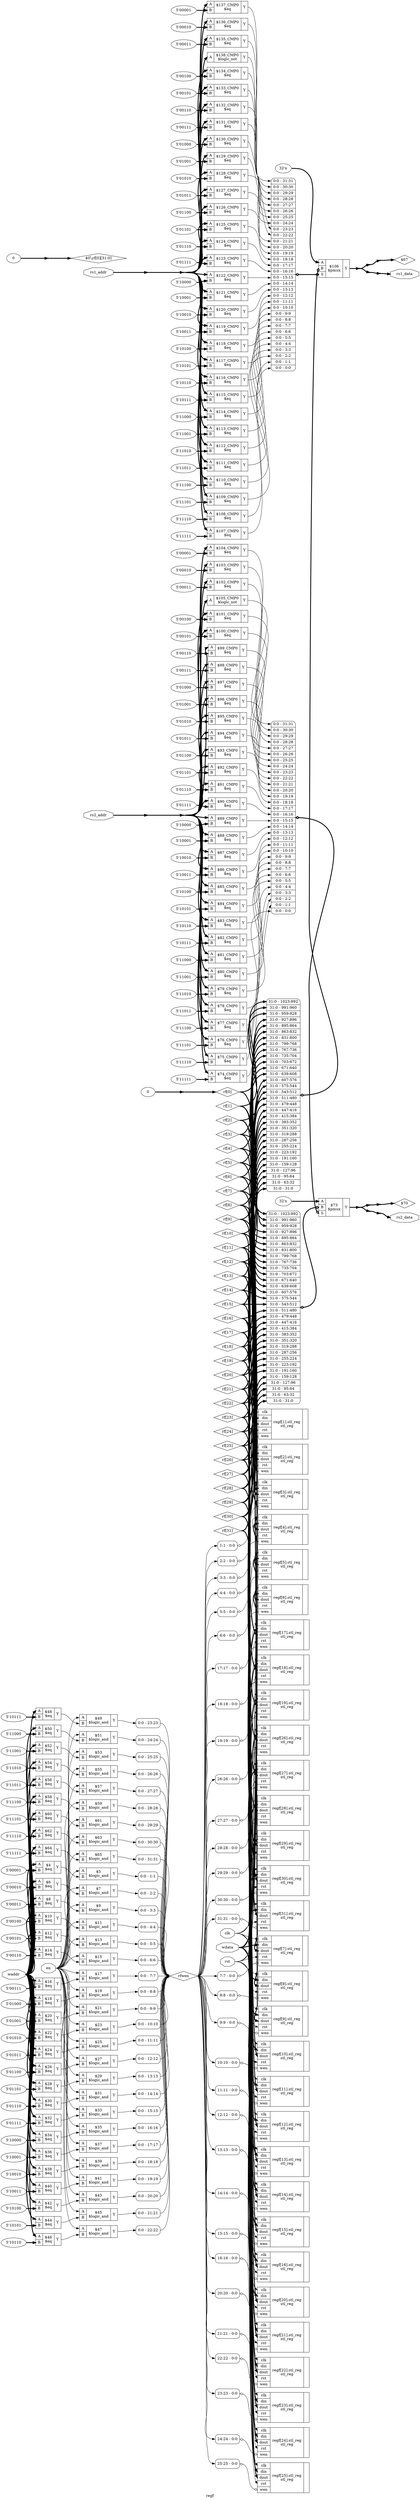 digraph "regf" {
label="regf";
rankdir="LR";
remincross=true;
n138 [ shape=diamond, label="rf[31]", color="black", fontcolor="black"];
n139 [ shape=diamond, label="rf[30]", color="black", fontcolor="black"];
n140 [ shape=diamond, label="rf[29]", color="black", fontcolor="black"];
n141 [ shape=diamond, label="rf[28]", color="black", fontcolor="black"];
n142 [ shape=diamond, label="rf[27]", color="black", fontcolor="black"];
n143 [ shape=diamond, label="rf[26]", color="black", fontcolor="black"];
n144 [ shape=diamond, label="rf[25]", color="black", fontcolor="black"];
n145 [ shape=diamond, label="rf[24]", color="black", fontcolor="black"];
n146 [ shape=diamond, label="rf[23]", color="black", fontcolor="black"];
n147 [ shape=diamond, label="rf[22]", color="black", fontcolor="black"];
n148 [ shape=diamond, label="rf[21]", color="black", fontcolor="black"];
n149 [ shape=diamond, label="rf[20]", color="black", fontcolor="black"];
n150 [ shape=diamond, label="rf[19]", color="black", fontcolor="black"];
n151 [ shape=diamond, label="rf[18]", color="black", fontcolor="black"];
n152 [ shape=diamond, label="rf[17]", color="black", fontcolor="black"];
n153 [ shape=diamond, label="rf[16]", color="black", fontcolor="black"];
n154 [ shape=diamond, label="rf[15]", color="black", fontcolor="black"];
n155 [ shape=diamond, label="rf[14]", color="black", fontcolor="black"];
n156 [ shape=diamond, label="rf[13]", color="black", fontcolor="black"];
n157 [ shape=diamond, label="rf[12]", color="black", fontcolor="black"];
n158 [ shape=diamond, label="rf[11]", color="black", fontcolor="black"];
n159 [ shape=diamond, label="rf[10]", color="black", fontcolor="black"];
n160 [ shape=diamond, label="rf[9]", color="black", fontcolor="black"];
n161 [ shape=diamond, label="rf[8]", color="black", fontcolor="black"];
n162 [ shape=diamond, label="rf[7]", color="black", fontcolor="black"];
n163 [ shape=diamond, label="rf[6]", color="black", fontcolor="black"];
n164 [ shape=diamond, label="rf[5]", color="black", fontcolor="black"];
n165 [ shape=diamond, label="rf[4]", color="black", fontcolor="black"];
n166 [ shape=diamond, label="rf[3]", color="black", fontcolor="black"];
n167 [ shape=diamond, label="rf[2]", color="black", fontcolor="black"];
n168 [ shape=diamond, label="rf[1]", color="black", fontcolor="black"];
n169 [ shape=diamond, label="rf[0]", color="black", fontcolor="black"];
n170 [ shape=diamond, label="rfwen", color="black", fontcolor="black"];
n171 [ shape=octagon, label="rs2_data", color="black", fontcolor="black"];
n172 [ shape=octagon, label="rs1_data", color="black", fontcolor="black"];
n173 [ shape=octagon, label="wdata", color="black", fontcolor="black"];
n174 [ shape=octagon, label="waddr", color="black", fontcolor="black"];
n175 [ shape=octagon, label="rs2_addr", color="black", fontcolor="black"];
n176 [ shape=octagon, label="rs1_addr", color="black", fontcolor="black"];
n177 [ shape=octagon, label="en", color="black", fontcolor="black"];
n178 [ shape=octagon, label="rst", color="black", fontcolor="black"];
n179 [ shape=octagon, label="clk", color="black", fontcolor="black"];
c182 [ shape=record, label="{{<p180> A}|$138_CMP0\n$logic_not|{<p181> Y}}",  ];
v0 [ label="5'00001" ];
c184 [ shape=record, label="{{<p180> A|<p183> B}|$137_CMP0\n$eq|{<p181> Y}}",  ];
v1 [ label="5'00010" ];
c185 [ shape=record, label="{{<p180> A|<p183> B}|$136_CMP0\n$eq|{<p181> Y}}",  ];
v2 [ label="5'00011" ];
c186 [ shape=record, label="{{<p180> A|<p183> B}|$135_CMP0\n$eq|{<p181> Y}}",  ];
v3 [ label="5'00100" ];
c187 [ shape=record, label="{{<p180> A|<p183> B}|$134_CMP0\n$eq|{<p181> Y}}",  ];
v4 [ label="5'00101" ];
c188 [ shape=record, label="{{<p180> A|<p183> B}|$133_CMP0\n$eq|{<p181> Y}}",  ];
v5 [ label="5'00110" ];
c189 [ shape=record, label="{{<p180> A|<p183> B}|$132_CMP0\n$eq|{<p181> Y}}",  ];
v6 [ label="5'00111" ];
c190 [ shape=record, label="{{<p180> A|<p183> B}|$131_CMP0\n$eq|{<p181> Y}}",  ];
v7 [ label="5'01000" ];
c191 [ shape=record, label="{{<p180> A|<p183> B}|$130_CMP0\n$eq|{<p181> Y}}",  ];
v8 [ label="5'01001" ];
c192 [ shape=record, label="{{<p180> A|<p183> B}|$129_CMP0\n$eq|{<p181> Y}}",  ];
v9 [ label="5'01010" ];
c193 [ shape=record, label="{{<p180> A|<p183> B}|$128_CMP0\n$eq|{<p181> Y}}",  ];
v10 [ label="5'01011" ];
c194 [ shape=record, label="{{<p180> A|<p183> B}|$127_CMP0\n$eq|{<p181> Y}}",  ];
v11 [ label="5'01100" ];
c195 [ shape=record, label="{{<p180> A|<p183> B}|$126_CMP0\n$eq|{<p181> Y}}",  ];
v12 [ label="5'01101" ];
c196 [ shape=record, label="{{<p180> A|<p183> B}|$125_CMP0\n$eq|{<p181> Y}}",  ];
v13 [ label="5'01110" ];
c197 [ shape=record, label="{{<p180> A|<p183> B}|$124_CMP0\n$eq|{<p181> Y}}",  ];
v14 [ label="5'01111" ];
c198 [ shape=record, label="{{<p180> A|<p183> B}|$123_CMP0\n$eq|{<p181> Y}}",  ];
v15 [ label="5'10000" ];
c199 [ shape=record, label="{{<p180> A|<p183> B}|$122_CMP0\n$eq|{<p181> Y}}",  ];
v16 [ label="5'10001" ];
c200 [ shape=record, label="{{<p180> A|<p183> B}|$121_CMP0\n$eq|{<p181> Y}}",  ];
v17 [ label="5'10010" ];
c201 [ shape=record, label="{{<p180> A|<p183> B}|$120_CMP0\n$eq|{<p181> Y}}",  ];
v18 [ label="5'10011" ];
c202 [ shape=record, label="{{<p180> A|<p183> B}|$119_CMP0\n$eq|{<p181> Y}}",  ];
v19 [ label="5'10100" ];
c203 [ shape=record, label="{{<p180> A|<p183> B}|$118_CMP0\n$eq|{<p181> Y}}",  ];
v20 [ label="5'10101" ];
c204 [ shape=record, label="{{<p180> A|<p183> B}|$117_CMP0\n$eq|{<p181> Y}}",  ];
v21 [ label="5'10110" ];
c205 [ shape=record, label="{{<p180> A|<p183> B}|$116_CMP0\n$eq|{<p181> Y}}",  ];
v22 [ label="5'10111" ];
c206 [ shape=record, label="{{<p180> A|<p183> B}|$115_CMP0\n$eq|{<p181> Y}}",  ];
v23 [ label="5'11000" ];
c207 [ shape=record, label="{{<p180> A|<p183> B}|$114_CMP0\n$eq|{<p181> Y}}",  ];
v24 [ label="5'11001" ];
c208 [ shape=record, label="{{<p180> A|<p183> B}|$113_CMP0\n$eq|{<p181> Y}}",  ];
v25 [ label="5'11010" ];
c209 [ shape=record, label="{{<p180> A|<p183> B}|$112_CMP0\n$eq|{<p181> Y}}",  ];
v26 [ label="5'11011" ];
c210 [ shape=record, label="{{<p180> A|<p183> B}|$111_CMP0\n$eq|{<p181> Y}}",  ];
v27 [ label="5'11100" ];
c211 [ shape=record, label="{{<p180> A|<p183> B}|$110_CMP0\n$eq|{<p181> Y}}",  ];
v28 [ label="5'11101" ];
c212 [ shape=record, label="{{<p180> A|<p183> B}|$109_CMP0\n$eq|{<p181> Y}}",  ];
v29 [ label="5'11110" ];
c213 [ shape=record, label="{{<p180> A|<p183> B}|$108_CMP0\n$eq|{<p181> Y}}",  ];
v32 [ label="32'x" ];
c215 [ shape=record, label="{{<p180> A|<p183> B|<p214> S}|$106\n$pmux|{<p181> Y}}",  ];
x30 [ shape=record, style=rounded, label="<s31> 0:0 - 31:31 |<s30> 0:0 - 30:30 |<s29> 0:0 - 29:29 |<s28> 0:0 - 28:28 |<s27> 0:0 - 27:27 |<s26> 0:0 - 26:26 |<s25> 0:0 - 25:25 |<s24> 0:0 - 24:24 |<s23> 0:0 - 23:23 |<s22> 0:0 - 22:22 |<s21> 0:0 - 21:21 |<s20> 0:0 - 20:20 |<s19> 0:0 - 19:19 |<s18> 0:0 - 18:18 |<s17> 0:0 - 17:17 |<s16> 0:0 - 16:16 |<s15> 0:0 - 15:15 |<s14> 0:0 - 14:14 |<s13> 0:0 - 13:13 |<s12> 0:0 - 12:12 |<s11> 0:0 - 11:11 |<s10> 0:0 - 10:10 |<s9> 0:0 - 9:9 |<s8> 0:0 - 8:8 |<s7> 0:0 - 7:7 |<s6> 0:0 - 6:6 |<s5> 0:0 - 5:5 |<s4> 0:0 - 4:4 |<s3> 0:0 - 3:3 |<s2> 0:0 - 2:2 |<s1> 0:0 - 1:1 |<s0> 0:0 - 0:0 ", color="black", fontcolor="black" ];
x30:e -> c215:p214:w [arrowhead=odiamond, arrowtail=odiamond, dir=both, color="black", fontcolor="black", style="setlinewidth(3)", label=""];
x31 [ shape=record, style=rounded, label="<s31> 31:0 - 1023:992 |<s30> 31:0 - 991:960 |<s29> 31:0 - 959:928 |<s28> 31:0 - 927:896 |<s27> 31:0 - 895:864 |<s26> 31:0 - 863:832 |<s25> 31:0 - 831:800 |<s24> 31:0 - 799:768 |<s23> 31:0 - 767:736 |<s22> 31:0 - 735:704 |<s21> 31:0 - 703:672 |<s20> 31:0 - 671:640 |<s19> 31:0 - 639:608 |<s18> 31:0 - 607:576 |<s17> 31:0 - 575:544 |<s16> 31:0 - 543:512 |<s15> 31:0 - 511:480 |<s14> 31:0 - 479:448 |<s13> 31:0 - 447:416 |<s12> 31:0 - 415:384 |<s11> 31:0 - 383:352 |<s10> 31:0 - 351:320 |<s9> 31:0 - 319:288 |<s8> 31:0 - 287:256 |<s7> 31:0 - 255:224 |<s6> 31:0 - 223:192 |<s5> 31:0 - 191:160 |<s4> 31:0 - 159:128 |<s3> 31:0 - 127:96 |<s2> 31:0 - 95:64 |<s1> 31:0 - 63:32 |<s0> 31:0 - 31:0 ", color="black", fontcolor="black" ];
x31:e -> c215:p183:w [arrowhead=odiamond, arrowtail=odiamond, dir=both, color="black", fontcolor="black", style="setlinewidth(3)", label=""];
v33 [ label="5'11111" ];
c216 [ shape=record, label="{{<p180> A|<p183> B}|$107_CMP0\n$eq|{<p181> Y}}",  ];
c217 [ shape=record, label="{{<p180> A}|$105_CMP0\n$logic_not|{<p181> Y}}",  ];
v34 [ label="5'00001" ];
c218 [ shape=record, label="{{<p180> A|<p183> B}|$104_CMP0\n$eq|{<p181> Y}}",  ];
v35 [ label="5'00010" ];
c219 [ shape=record, label="{{<p180> A|<p183> B}|$103_CMP0\n$eq|{<p181> Y}}",  ];
v36 [ label="5'00011" ];
c220 [ shape=record, label="{{<p180> A|<p183> B}|$102_CMP0\n$eq|{<p181> Y}}",  ];
v37 [ label="5'00100" ];
c221 [ shape=record, label="{{<p180> A|<p183> B}|$101_CMP0\n$eq|{<p181> Y}}",  ];
v38 [ label="5'00101" ];
c222 [ shape=record, label="{{<p180> A|<p183> B}|$100_CMP0\n$eq|{<p181> Y}}",  ];
v39 [ label="5'00110" ];
c223 [ shape=record, label="{{<p180> A|<p183> B}|$99_CMP0\n$eq|{<p181> Y}}",  ];
v40 [ label="5'00111" ];
c224 [ shape=record, label="{{<p180> A|<p183> B}|$98_CMP0\n$eq|{<p181> Y}}",  ];
v41 [ label="5'01000" ];
c225 [ shape=record, label="{{<p180> A|<p183> B}|$97_CMP0\n$eq|{<p181> Y}}",  ];
v42 [ label="5'01001" ];
c226 [ shape=record, label="{{<p180> A|<p183> B}|$96_CMP0\n$eq|{<p181> Y}}",  ];
v43 [ label="5'01010" ];
c227 [ shape=record, label="{{<p180> A|<p183> B}|$95_CMP0\n$eq|{<p181> Y}}",  ];
v44 [ label="5'01011" ];
c228 [ shape=record, label="{{<p180> A|<p183> B}|$94_CMP0\n$eq|{<p181> Y}}",  ];
v45 [ label="5'01100" ];
c229 [ shape=record, label="{{<p180> A|<p183> B}|$93_CMP0\n$eq|{<p181> Y}}",  ];
v46 [ label="5'01101" ];
c230 [ shape=record, label="{{<p180> A|<p183> B}|$92_CMP0\n$eq|{<p181> Y}}",  ];
v47 [ label="5'01110" ];
c231 [ shape=record, label="{{<p180> A|<p183> B}|$91_CMP0\n$eq|{<p181> Y}}",  ];
v48 [ label="5'01111" ];
c232 [ shape=record, label="{{<p180> A|<p183> B}|$90_CMP0\n$eq|{<p181> Y}}",  ];
v49 [ label="5'10000" ];
c233 [ shape=record, label="{{<p180> A|<p183> B}|$89_CMP0\n$eq|{<p181> Y}}",  ];
v50 [ label="5'10001" ];
c234 [ shape=record, label="{{<p180> A|<p183> B}|$88_CMP0\n$eq|{<p181> Y}}",  ];
v51 [ label="5'10010" ];
c235 [ shape=record, label="{{<p180> A|<p183> B}|$87_CMP0\n$eq|{<p181> Y}}",  ];
v52 [ label="5'10011" ];
c236 [ shape=record, label="{{<p180> A|<p183> B}|$86_CMP0\n$eq|{<p181> Y}}",  ];
v53 [ label="5'10100" ];
c237 [ shape=record, label="{{<p180> A|<p183> B}|$85_CMP0\n$eq|{<p181> Y}}",  ];
v54 [ label="5'10101" ];
c238 [ shape=record, label="{{<p180> A|<p183> B}|$84_CMP0\n$eq|{<p181> Y}}",  ];
v55 [ label="5'10110" ];
c239 [ shape=record, label="{{<p180> A|<p183> B}|$83_CMP0\n$eq|{<p181> Y}}",  ];
v56 [ label="5'10111" ];
c240 [ shape=record, label="{{<p180> A|<p183> B}|$82_CMP0\n$eq|{<p181> Y}}",  ];
v57 [ label="5'11000" ];
c241 [ shape=record, label="{{<p180> A|<p183> B}|$81_CMP0\n$eq|{<p181> Y}}",  ];
v58 [ label="5'11001" ];
c242 [ shape=record, label="{{<p180> A|<p183> B}|$80_CMP0\n$eq|{<p181> Y}}",  ];
v59 [ label="5'11010" ];
c243 [ shape=record, label="{{<p180> A|<p183> B}|$79_CMP0\n$eq|{<p181> Y}}",  ];
v60 [ label="5'11011" ];
c244 [ shape=record, label="{{<p180> A|<p183> B}|$78_CMP0\n$eq|{<p181> Y}}",  ];
v61 [ label="5'11100" ];
c245 [ shape=record, label="{{<p180> A|<p183> B}|$77_CMP0\n$eq|{<p181> Y}}",  ];
v62 [ label="5'11101" ];
c246 [ shape=record, label="{{<p180> A|<p183> B}|$76_CMP0\n$eq|{<p181> Y}}",  ];
v63 [ label="5'11110" ];
c247 [ shape=record, label="{{<p180> A|<p183> B}|$75_CMP0\n$eq|{<p181> Y}}",  ];
v66 [ label="32'x" ];
c248 [ shape=record, label="{{<p180> A|<p183> B|<p214> S}|$73\n$pmux|{<p181> Y}}",  ];
x64 [ shape=record, style=rounded, label="<s31> 0:0 - 31:31 |<s30> 0:0 - 30:30 |<s29> 0:0 - 29:29 |<s28> 0:0 - 28:28 |<s27> 0:0 - 27:27 |<s26> 0:0 - 26:26 |<s25> 0:0 - 25:25 |<s24> 0:0 - 24:24 |<s23> 0:0 - 23:23 |<s22> 0:0 - 22:22 |<s21> 0:0 - 21:21 |<s20> 0:0 - 20:20 |<s19> 0:0 - 19:19 |<s18> 0:0 - 18:18 |<s17> 0:0 - 17:17 |<s16> 0:0 - 16:16 |<s15> 0:0 - 15:15 |<s14> 0:0 - 14:14 |<s13> 0:0 - 13:13 |<s12> 0:0 - 12:12 |<s11> 0:0 - 11:11 |<s10> 0:0 - 10:10 |<s9> 0:0 - 9:9 |<s8> 0:0 - 8:8 |<s7> 0:0 - 7:7 |<s6> 0:0 - 6:6 |<s5> 0:0 - 5:5 |<s4> 0:0 - 4:4 |<s3> 0:0 - 3:3 |<s2> 0:0 - 2:2 |<s1> 0:0 - 1:1 |<s0> 0:0 - 0:0 ", color="black", fontcolor="black" ];
x64:e -> c248:p214:w [arrowhead=odiamond, arrowtail=odiamond, dir=both, color="black", fontcolor="black", style="setlinewidth(3)", label=""];
x65 [ shape=record, style=rounded, label="<s31> 31:0 - 1023:992 |<s30> 31:0 - 991:960 |<s29> 31:0 - 959:928 |<s28> 31:0 - 927:896 |<s27> 31:0 - 895:864 |<s26> 31:0 - 863:832 |<s25> 31:0 - 831:800 |<s24> 31:0 - 799:768 |<s23> 31:0 - 767:736 |<s22> 31:0 - 735:704 |<s21> 31:0 - 703:672 |<s20> 31:0 - 671:640 |<s19> 31:0 - 639:608 |<s18> 31:0 - 607:576 |<s17> 31:0 - 575:544 |<s16> 31:0 - 543:512 |<s15> 31:0 - 511:480 |<s14> 31:0 - 479:448 |<s13> 31:0 - 447:416 |<s12> 31:0 - 415:384 |<s11> 31:0 - 383:352 |<s10> 31:0 - 351:320 |<s9> 31:0 - 319:288 |<s8> 31:0 - 287:256 |<s7> 31:0 - 255:224 |<s6> 31:0 - 223:192 |<s5> 31:0 - 191:160 |<s4> 31:0 - 159:128 |<s3> 31:0 - 127:96 |<s2> 31:0 - 95:64 |<s1> 31:0 - 63:32 |<s0> 31:0 - 31:0 ", color="black", fontcolor="black" ];
x65:e -> c248:p183:w [arrowhead=odiamond, arrowtail=odiamond, dir=both, color="black", fontcolor="black", style="setlinewidth(3)", label=""];
v67 [ label="5'11111" ];
c249 [ shape=record, label="{{<p180> A|<p183> B}|$74_CMP0\n$eq|{<p181> Y}}",  ];
c253 [ shape=record, label="{{<p179> clk|<p250> din|<p251> dout|<p178> rst|<p252> wen}|regf[31].stl_reg\nstl_reg|{}}",  ];
x68 [ shape=record, style=rounded, label="<s0> 31:31 - 0:0 ", color="black", fontcolor="black" ];
x68:e -> c253:p252:w [arrowhead=odiamond, arrowtail=odiamond, dir=both, color="black", fontcolor="black", label=""];
c254 [ shape=record, label="{{<p180> A|<p183> B}|$65\n$logic_and|{<p181> Y}}",  ];
v69 [ label="5'11111" ];
c255 [ shape=record, label="{{<p180> A|<p183> B}|$64\n$eq|{<p181> Y}}",  ];
c256 [ shape=record, label="{{<p179> clk|<p250> din|<p251> dout|<p178> rst|<p252> wen}|regf[30].stl_reg\nstl_reg|{}}",  ];
x70 [ shape=record, style=rounded, label="<s0> 30:30 - 0:0 ", color="black", fontcolor="black" ];
x70:e -> c256:p252:w [arrowhead=odiamond, arrowtail=odiamond, dir=both, color="black", fontcolor="black", label=""];
c257 [ shape=record, label="{{<p180> A|<p183> B}|$63\n$logic_and|{<p181> Y}}",  ];
v71 [ label="5'11110" ];
c258 [ shape=record, label="{{<p180> A|<p183> B}|$62\n$eq|{<p181> Y}}",  ];
c259 [ shape=record, label="{{<p179> clk|<p250> din|<p251> dout|<p178> rst|<p252> wen}|regf[29].stl_reg\nstl_reg|{}}",  ];
x72 [ shape=record, style=rounded, label="<s0> 29:29 - 0:0 ", color="black", fontcolor="black" ];
x72:e -> c259:p252:w [arrowhead=odiamond, arrowtail=odiamond, dir=both, color="black", fontcolor="black", label=""];
c260 [ shape=record, label="{{<p180> A|<p183> B}|$61\n$logic_and|{<p181> Y}}",  ];
v73 [ label="5'11101" ];
c261 [ shape=record, label="{{<p180> A|<p183> B}|$60\n$eq|{<p181> Y}}",  ];
c262 [ shape=record, label="{{<p179> clk|<p250> din|<p251> dout|<p178> rst|<p252> wen}|regf[28].stl_reg\nstl_reg|{}}",  ];
x74 [ shape=record, style=rounded, label="<s0> 28:28 - 0:0 ", color="black", fontcolor="black" ];
x74:e -> c262:p252:w [arrowhead=odiamond, arrowtail=odiamond, dir=both, color="black", fontcolor="black", label=""];
c263 [ shape=record, label="{{<p180> A|<p183> B}|$59\n$logic_and|{<p181> Y}}",  ];
v75 [ label="5'11100" ];
c264 [ shape=record, label="{{<p180> A|<p183> B}|$58\n$eq|{<p181> Y}}",  ];
c265 [ shape=record, label="{{<p179> clk|<p250> din|<p251> dout|<p178> rst|<p252> wen}|regf[27].stl_reg\nstl_reg|{}}",  ];
x76 [ shape=record, style=rounded, label="<s0> 27:27 - 0:0 ", color="black", fontcolor="black" ];
x76:e -> c265:p252:w [arrowhead=odiamond, arrowtail=odiamond, dir=both, color="black", fontcolor="black", label=""];
c266 [ shape=record, label="{{<p180> A|<p183> B}|$57\n$logic_and|{<p181> Y}}",  ];
v77 [ label="5'11011" ];
c267 [ shape=record, label="{{<p180> A|<p183> B}|$56\n$eq|{<p181> Y}}",  ];
c268 [ shape=record, label="{{<p179> clk|<p250> din|<p251> dout|<p178> rst|<p252> wen}|regf[26].stl_reg\nstl_reg|{}}",  ];
x78 [ shape=record, style=rounded, label="<s0> 26:26 - 0:0 ", color="black", fontcolor="black" ];
x78:e -> c268:p252:w [arrowhead=odiamond, arrowtail=odiamond, dir=both, color="black", fontcolor="black", label=""];
c269 [ shape=record, label="{{<p180> A|<p183> B}|$55\n$logic_and|{<p181> Y}}",  ];
v79 [ label="5'11010" ];
c270 [ shape=record, label="{{<p180> A|<p183> B}|$54\n$eq|{<p181> Y}}",  ];
c271 [ shape=record, label="{{<p179> clk|<p250> din|<p251> dout|<p178> rst|<p252> wen}|regf[25].stl_reg\nstl_reg|{}}",  ];
x80 [ shape=record, style=rounded, label="<s0> 25:25 - 0:0 ", color="black", fontcolor="black" ];
x80:e -> c271:p252:w [arrowhead=odiamond, arrowtail=odiamond, dir=both, color="black", fontcolor="black", label=""];
c272 [ shape=record, label="{{<p180> A|<p183> B}|$53\n$logic_and|{<p181> Y}}",  ];
v81 [ label="5'11001" ];
c273 [ shape=record, label="{{<p180> A|<p183> B}|$52\n$eq|{<p181> Y}}",  ];
c274 [ shape=record, label="{{<p179> clk|<p250> din|<p251> dout|<p178> rst|<p252> wen}|regf[24].stl_reg\nstl_reg|{}}",  ];
x82 [ shape=record, style=rounded, label="<s0> 24:24 - 0:0 ", color="black", fontcolor="black" ];
x82:e -> c274:p252:w [arrowhead=odiamond, arrowtail=odiamond, dir=both, color="black", fontcolor="black", label=""];
c275 [ shape=record, label="{{<p180> A|<p183> B}|$51\n$logic_and|{<p181> Y}}",  ];
v83 [ label="5'11000" ];
c276 [ shape=record, label="{{<p180> A|<p183> B}|$50\n$eq|{<p181> Y}}",  ];
c277 [ shape=record, label="{{<p179> clk|<p250> din|<p251> dout|<p178> rst|<p252> wen}|regf[23].stl_reg\nstl_reg|{}}",  ];
x84 [ shape=record, style=rounded, label="<s0> 23:23 - 0:0 ", color="black", fontcolor="black" ];
x84:e -> c277:p252:w [arrowhead=odiamond, arrowtail=odiamond, dir=both, color="black", fontcolor="black", label=""];
c278 [ shape=record, label="{{<p180> A|<p183> B}|$49\n$logic_and|{<p181> Y}}",  ];
v85 [ label="5'10111" ];
c279 [ shape=record, label="{{<p180> A|<p183> B}|$48\n$eq|{<p181> Y}}",  ];
c280 [ shape=record, label="{{<p179> clk|<p250> din|<p251> dout|<p178> rst|<p252> wen}|regf[22].stl_reg\nstl_reg|{}}",  ];
x86 [ shape=record, style=rounded, label="<s0> 22:22 - 0:0 ", color="black", fontcolor="black" ];
x86:e -> c280:p252:w [arrowhead=odiamond, arrowtail=odiamond, dir=both, color="black", fontcolor="black", label=""];
c281 [ shape=record, label="{{<p180> A|<p183> B}|$47\n$logic_and|{<p181> Y}}",  ];
v87 [ label="5'10110" ];
c282 [ shape=record, label="{{<p180> A|<p183> B}|$46\n$eq|{<p181> Y}}",  ];
c283 [ shape=record, label="{{<p179> clk|<p250> din|<p251> dout|<p178> rst|<p252> wen}|regf[21].stl_reg\nstl_reg|{}}",  ];
x88 [ shape=record, style=rounded, label="<s0> 21:21 - 0:0 ", color="black", fontcolor="black" ];
x88:e -> c283:p252:w [arrowhead=odiamond, arrowtail=odiamond, dir=both, color="black", fontcolor="black", label=""];
c284 [ shape=record, label="{{<p180> A|<p183> B}|$45\n$logic_and|{<p181> Y}}",  ];
v89 [ label="5'10101" ];
c285 [ shape=record, label="{{<p180> A|<p183> B}|$44\n$eq|{<p181> Y}}",  ];
c286 [ shape=record, label="{{<p179> clk|<p250> din|<p251> dout|<p178> rst|<p252> wen}|regf[20].stl_reg\nstl_reg|{}}",  ];
x90 [ shape=record, style=rounded, label="<s0> 20:20 - 0:0 ", color="black", fontcolor="black" ];
x90:e -> c286:p252:w [arrowhead=odiamond, arrowtail=odiamond, dir=both, color="black", fontcolor="black", label=""];
c287 [ shape=record, label="{{<p180> A|<p183> B}|$43\n$logic_and|{<p181> Y}}",  ];
v91 [ label="5'10100" ];
c288 [ shape=record, label="{{<p180> A|<p183> B}|$42\n$eq|{<p181> Y}}",  ];
c289 [ shape=record, label="{{<p179> clk|<p250> din|<p251> dout|<p178> rst|<p252> wen}|regf[19].stl_reg\nstl_reg|{}}",  ];
x92 [ shape=record, style=rounded, label="<s0> 19:19 - 0:0 ", color="black", fontcolor="black" ];
x92:e -> c289:p252:w [arrowhead=odiamond, arrowtail=odiamond, dir=both, color="black", fontcolor="black", label=""];
c290 [ shape=record, label="{{<p180> A|<p183> B}|$41\n$logic_and|{<p181> Y}}",  ];
v93 [ label="5'10011" ];
c291 [ shape=record, label="{{<p180> A|<p183> B}|$40\n$eq|{<p181> Y}}",  ];
c292 [ shape=record, label="{{<p179> clk|<p250> din|<p251> dout|<p178> rst|<p252> wen}|regf[18].stl_reg\nstl_reg|{}}",  ];
x94 [ shape=record, style=rounded, label="<s0> 18:18 - 0:0 ", color="black", fontcolor="black" ];
x94:e -> c292:p252:w [arrowhead=odiamond, arrowtail=odiamond, dir=both, color="black", fontcolor="black", label=""];
c293 [ shape=record, label="{{<p180> A|<p183> B}|$39\n$logic_and|{<p181> Y}}",  ];
v95 [ label="5'10010" ];
c294 [ shape=record, label="{{<p180> A|<p183> B}|$38\n$eq|{<p181> Y}}",  ];
c295 [ shape=record, label="{{<p179> clk|<p250> din|<p251> dout|<p178> rst|<p252> wen}|regf[17].stl_reg\nstl_reg|{}}",  ];
x96 [ shape=record, style=rounded, label="<s0> 17:17 - 0:0 ", color="black", fontcolor="black" ];
x96:e -> c295:p252:w [arrowhead=odiamond, arrowtail=odiamond, dir=both, color="black", fontcolor="black", label=""];
c296 [ shape=record, label="{{<p180> A|<p183> B}|$37\n$logic_and|{<p181> Y}}",  ];
v97 [ label="5'10001" ];
c297 [ shape=record, label="{{<p180> A|<p183> B}|$36\n$eq|{<p181> Y}}",  ];
c298 [ shape=record, label="{{<p179> clk|<p250> din|<p251> dout|<p178> rst|<p252> wen}|regf[16].stl_reg\nstl_reg|{}}",  ];
x98 [ shape=record, style=rounded, label="<s0> 16:16 - 0:0 ", color="black", fontcolor="black" ];
x98:e -> c298:p252:w [arrowhead=odiamond, arrowtail=odiamond, dir=both, color="black", fontcolor="black", label=""];
c299 [ shape=record, label="{{<p180> A|<p183> B}|$35\n$logic_and|{<p181> Y}}",  ];
v99 [ label="5'10000" ];
c300 [ shape=record, label="{{<p180> A|<p183> B}|$34\n$eq|{<p181> Y}}",  ];
c301 [ shape=record, label="{{<p179> clk|<p250> din|<p251> dout|<p178> rst|<p252> wen}|regf[15].stl_reg\nstl_reg|{}}",  ];
x100 [ shape=record, style=rounded, label="<s0> 15:15 - 0:0 ", color="black", fontcolor="black" ];
x100:e -> c301:p252:w [arrowhead=odiamond, arrowtail=odiamond, dir=both, color="black", fontcolor="black", label=""];
c302 [ shape=record, label="{{<p180> A|<p183> B}|$33\n$logic_and|{<p181> Y}}",  ];
v101 [ label="5'01111" ];
c303 [ shape=record, label="{{<p180> A|<p183> B}|$32\n$eq|{<p181> Y}}",  ];
c304 [ shape=record, label="{{<p179> clk|<p250> din|<p251> dout|<p178> rst|<p252> wen}|regf[14].stl_reg\nstl_reg|{}}",  ];
x102 [ shape=record, style=rounded, label="<s0> 14:14 - 0:0 ", color="black", fontcolor="black" ];
x102:e -> c304:p252:w [arrowhead=odiamond, arrowtail=odiamond, dir=both, color="black", fontcolor="black", label=""];
c305 [ shape=record, label="{{<p180> A|<p183> B}|$31\n$logic_and|{<p181> Y}}",  ];
v103 [ label="5'01110" ];
c306 [ shape=record, label="{{<p180> A|<p183> B}|$30\n$eq|{<p181> Y}}",  ];
c307 [ shape=record, label="{{<p179> clk|<p250> din|<p251> dout|<p178> rst|<p252> wen}|regf[13].stl_reg\nstl_reg|{}}",  ];
x104 [ shape=record, style=rounded, label="<s0> 13:13 - 0:0 ", color="black", fontcolor="black" ];
x104:e -> c307:p252:w [arrowhead=odiamond, arrowtail=odiamond, dir=both, color="black", fontcolor="black", label=""];
c308 [ shape=record, label="{{<p180> A|<p183> B}|$29\n$logic_and|{<p181> Y}}",  ];
v105 [ label="5'01101" ];
c309 [ shape=record, label="{{<p180> A|<p183> B}|$28\n$eq|{<p181> Y}}",  ];
c310 [ shape=record, label="{{<p179> clk|<p250> din|<p251> dout|<p178> rst|<p252> wen}|regf[12].stl_reg\nstl_reg|{}}",  ];
x106 [ shape=record, style=rounded, label="<s0> 12:12 - 0:0 ", color="black", fontcolor="black" ];
x106:e -> c310:p252:w [arrowhead=odiamond, arrowtail=odiamond, dir=both, color="black", fontcolor="black", label=""];
c311 [ shape=record, label="{{<p180> A|<p183> B}|$27\n$logic_and|{<p181> Y}}",  ];
v107 [ label="5'01100" ];
c312 [ shape=record, label="{{<p180> A|<p183> B}|$26\n$eq|{<p181> Y}}",  ];
c313 [ shape=record, label="{{<p179> clk|<p250> din|<p251> dout|<p178> rst|<p252> wen}|regf[11].stl_reg\nstl_reg|{}}",  ];
x108 [ shape=record, style=rounded, label="<s0> 11:11 - 0:0 ", color="black", fontcolor="black" ];
x108:e -> c313:p252:w [arrowhead=odiamond, arrowtail=odiamond, dir=both, color="black", fontcolor="black", label=""];
c314 [ shape=record, label="{{<p180> A|<p183> B}|$25\n$logic_and|{<p181> Y}}",  ];
v109 [ label="5'01011" ];
c315 [ shape=record, label="{{<p180> A|<p183> B}|$24\n$eq|{<p181> Y}}",  ];
c316 [ shape=record, label="{{<p179> clk|<p250> din|<p251> dout|<p178> rst|<p252> wen}|regf[10].stl_reg\nstl_reg|{}}",  ];
x110 [ shape=record, style=rounded, label="<s0> 10:10 - 0:0 ", color="black", fontcolor="black" ];
x110:e -> c316:p252:w [arrowhead=odiamond, arrowtail=odiamond, dir=both, color="black", fontcolor="black", label=""];
c317 [ shape=record, label="{{<p180> A|<p183> B}|$23\n$logic_and|{<p181> Y}}",  ];
v111 [ label="5'01010" ];
c318 [ shape=record, label="{{<p180> A|<p183> B}|$22\n$eq|{<p181> Y}}",  ];
c319 [ shape=record, label="{{<p179> clk|<p250> din|<p251> dout|<p178> rst|<p252> wen}|regf[9].stl_reg\nstl_reg|{}}",  ];
x112 [ shape=record, style=rounded, label="<s0> 9:9 - 0:0 ", color="black", fontcolor="black" ];
x112:e -> c319:p252:w [arrowhead=odiamond, arrowtail=odiamond, dir=both, color="black", fontcolor="black", label=""];
c320 [ shape=record, label="{{<p180> A|<p183> B}|$21\n$logic_and|{<p181> Y}}",  ];
v113 [ label="5'01001" ];
c321 [ shape=record, label="{{<p180> A|<p183> B}|$20\n$eq|{<p181> Y}}",  ];
c322 [ shape=record, label="{{<p179> clk|<p250> din|<p251> dout|<p178> rst|<p252> wen}|regf[8].stl_reg\nstl_reg|{}}",  ];
x114 [ shape=record, style=rounded, label="<s0> 8:8 - 0:0 ", color="black", fontcolor="black" ];
x114:e -> c322:p252:w [arrowhead=odiamond, arrowtail=odiamond, dir=both, color="black", fontcolor="black", label=""];
c323 [ shape=record, label="{{<p180> A|<p183> B}|$19\n$logic_and|{<p181> Y}}",  ];
v115 [ label="5'01000" ];
c324 [ shape=record, label="{{<p180> A|<p183> B}|$18\n$eq|{<p181> Y}}",  ];
c325 [ shape=record, label="{{<p179> clk|<p250> din|<p251> dout|<p178> rst|<p252> wen}|regf[7].stl_reg\nstl_reg|{}}",  ];
x116 [ shape=record, style=rounded, label="<s0> 7:7 - 0:0 ", color="black", fontcolor="black" ];
x116:e -> c325:p252:w [arrowhead=odiamond, arrowtail=odiamond, dir=both, color="black", fontcolor="black", label=""];
c326 [ shape=record, label="{{<p180> A|<p183> B}|$17\n$logic_and|{<p181> Y}}",  ];
v117 [ label="5'00111" ];
c327 [ shape=record, label="{{<p180> A|<p183> B}|$16\n$eq|{<p181> Y}}",  ];
c328 [ shape=record, label="{{<p179> clk|<p250> din|<p251> dout|<p178> rst|<p252> wen}|regf[6].stl_reg\nstl_reg|{}}",  ];
x118 [ shape=record, style=rounded, label="<s0> 6:6 - 0:0 ", color="black", fontcolor="black" ];
x118:e -> c328:p252:w [arrowhead=odiamond, arrowtail=odiamond, dir=both, color="black", fontcolor="black", label=""];
c329 [ shape=record, label="{{<p180> A|<p183> B}|$15\n$logic_and|{<p181> Y}}",  ];
v119 [ label="5'00110" ];
c330 [ shape=record, label="{{<p180> A|<p183> B}|$14\n$eq|{<p181> Y}}",  ];
c331 [ shape=record, label="{{<p179> clk|<p250> din|<p251> dout|<p178> rst|<p252> wen}|regf[5].stl_reg\nstl_reg|{}}",  ];
x120 [ shape=record, style=rounded, label="<s0> 5:5 - 0:0 ", color="black", fontcolor="black" ];
x120:e -> c331:p252:w [arrowhead=odiamond, arrowtail=odiamond, dir=both, color="black", fontcolor="black", label=""];
c332 [ shape=record, label="{{<p180> A|<p183> B}|$13\n$logic_and|{<p181> Y}}",  ];
v121 [ label="5'00101" ];
c333 [ shape=record, label="{{<p180> A|<p183> B}|$12\n$eq|{<p181> Y}}",  ];
c334 [ shape=record, label="{{<p179> clk|<p250> din|<p251> dout|<p178> rst|<p252> wen}|regf[4].stl_reg\nstl_reg|{}}",  ];
x122 [ shape=record, style=rounded, label="<s0> 4:4 - 0:0 ", color="black", fontcolor="black" ];
x122:e -> c334:p252:w [arrowhead=odiamond, arrowtail=odiamond, dir=both, color="black", fontcolor="black", label=""];
c335 [ shape=record, label="{{<p180> A|<p183> B}|$11\n$logic_and|{<p181> Y}}",  ];
v123 [ label="5'00100" ];
c336 [ shape=record, label="{{<p180> A|<p183> B}|$10\n$eq|{<p181> Y}}",  ];
c337 [ shape=record, label="{{<p179> clk|<p250> din|<p251> dout|<p178> rst|<p252> wen}|regf[3].stl_reg\nstl_reg|{}}",  ];
x124 [ shape=record, style=rounded, label="<s0> 3:3 - 0:0 ", color="black", fontcolor="black" ];
x124:e -> c337:p252:w [arrowhead=odiamond, arrowtail=odiamond, dir=both, color="black", fontcolor="black", label=""];
c338 [ shape=record, label="{{<p180> A|<p183> B}|$9\n$logic_and|{<p181> Y}}",  ];
v125 [ label="5'00011" ];
c339 [ shape=record, label="{{<p180> A|<p183> B}|$8\n$eq|{<p181> Y}}",  ];
c340 [ shape=record, label="{{<p179> clk|<p250> din|<p251> dout|<p178> rst|<p252> wen}|regf[2].stl_reg\nstl_reg|{}}",  ];
x126 [ shape=record, style=rounded, label="<s0> 2:2 - 0:0 ", color="black", fontcolor="black" ];
x126:e -> c340:p252:w [arrowhead=odiamond, arrowtail=odiamond, dir=both, color="black", fontcolor="black", label=""];
c341 [ shape=record, label="{{<p180> A|<p183> B}|$7\n$logic_and|{<p181> Y}}",  ];
v127 [ label="5'00010" ];
c342 [ shape=record, label="{{<p180> A|<p183> B}|$6\n$eq|{<p181> Y}}",  ];
c343 [ shape=record, label="{{<p179> clk|<p250> din|<p251> dout|<p178> rst|<p252> wen}|regf[1].stl_reg\nstl_reg|{}}",  ];
x128 [ shape=record, style=rounded, label="<s0> 1:1 - 0:0 ", color="black", fontcolor="black" ];
x128:e -> c343:p252:w [arrowhead=odiamond, arrowtail=odiamond, dir=both, color="black", fontcolor="black", label=""];
c344 [ shape=record, label="{{<p180> A|<p183> B}|$5\n$logic_and|{<p181> Y}}",  ];
v129 [ label="5'00001" ];
c345 [ shape=record, label="{{<p180> A|<p183> B}|$4\n$eq|{<p181> Y}}",  ];
x130 [shape=point, ];
x131 [shape=point, ];
x132 [ shape=record, style=rounded, label="<s0> 0:0 - 1:1 ", color="black", fontcolor="black" ];
x133 [ shape=record, style=rounded, label="<s0> 0:0 - 2:2 ", color="black", fontcolor="black" ];
x134 [ shape=record, style=rounded, label="<s0> 0:0 - 3:3 ", color="black", fontcolor="black" ];
x135 [ shape=record, style=rounded, label="<s0> 0:0 - 4:4 ", color="black", fontcolor="black" ];
x136 [ shape=record, style=rounded, label="<s0> 0:0 - 5:5 ", color="black", fontcolor="black" ];
x137 [ shape=record, style=rounded, label="<s0> 0:0 - 6:6 ", color="black", fontcolor="black" ];
x138 [ shape=record, style=rounded, label="<s0> 0:0 - 7:7 ", color="black", fontcolor="black" ];
x139 [ shape=record, style=rounded, label="<s0> 0:0 - 8:8 ", color="black", fontcolor="black" ];
x140 [ shape=record, style=rounded, label="<s0> 0:0 - 9:9 ", color="black", fontcolor="black" ];
x141 [ shape=record, style=rounded, label="<s0> 0:0 - 10:10 ", color="black", fontcolor="black" ];
x142 [ shape=record, style=rounded, label="<s0> 0:0 - 11:11 ", color="black", fontcolor="black" ];
x143 [ shape=record, style=rounded, label="<s0> 0:0 - 12:12 ", color="black", fontcolor="black" ];
x144 [ shape=record, style=rounded, label="<s0> 0:0 - 13:13 ", color="black", fontcolor="black" ];
x145 [ shape=record, style=rounded, label="<s0> 0:0 - 14:14 ", color="black", fontcolor="black" ];
x146 [ shape=record, style=rounded, label="<s0> 0:0 - 15:15 ", color="black", fontcolor="black" ];
x147 [ shape=record, style=rounded, label="<s0> 0:0 - 16:16 ", color="black", fontcolor="black" ];
x148 [ shape=record, style=rounded, label="<s0> 0:0 - 17:17 ", color="black", fontcolor="black" ];
x149 [ shape=record, style=rounded, label="<s0> 0:0 - 18:18 ", color="black", fontcolor="black" ];
x150 [ shape=record, style=rounded, label="<s0> 0:0 - 19:19 ", color="black", fontcolor="black" ];
x151 [ shape=record, style=rounded, label="<s0> 0:0 - 20:20 ", color="black", fontcolor="black" ];
x152 [ shape=record, style=rounded, label="<s0> 0:0 - 21:21 ", color="black", fontcolor="black" ];
x153 [ shape=record, style=rounded, label="<s0> 0:0 - 22:22 ", color="black", fontcolor="black" ];
x154 [ shape=record, style=rounded, label="<s0> 0:0 - 23:23 ", color="black", fontcolor="black" ];
x155 [ shape=record, style=rounded, label="<s0> 0:0 - 24:24 ", color="black", fontcolor="black" ];
x156 [ shape=record, style=rounded, label="<s0> 0:0 - 25:25 ", color="black", fontcolor="black" ];
x157 [ shape=record, style=rounded, label="<s0> 0:0 - 26:26 ", color="black", fontcolor="black" ];
x158 [ shape=record, style=rounded, label="<s0> 0:0 - 27:27 ", color="black", fontcolor="black" ];
x159 [ shape=record, style=rounded, label="<s0> 0:0 - 28:28 ", color="black", fontcolor="black" ];
x160 [ shape=record, style=rounded, label="<s0> 0:0 - 29:29 ", color="black", fontcolor="black" ];
x161 [ shape=record, style=rounded, label="<s0> 0:0 - 30:30 ", color="black", fontcolor="black" ];
x162 [ shape=record, style=rounded, label="<s0> 0:0 - 31:31 ", color="black", fontcolor="black" ];
x163 [shape=point, ];
x164 [shape=point, ];
v165 [ label="0" ];
x166 [shape=point, ];
x167 [shape=point, ];
x168 [shape=point, ];
x169 [shape=point, ];
x170 [shape=point, ];
v171 [ label="0" ];
x172 [shape=point, ];
x173 [shape=point, ];
x174 [shape=point, ];
c182:p181:e -> x30:s31:w [color="black", fontcolor="black", label=""];
c192:p181:e -> x30:s22:w [color="black", fontcolor="black", label=""];
c296:p181:e -> x148:w [color="black", fontcolor="black", label=""];
c297:p181:e -> c296:p183:w [color="black", fontcolor="black", label=""];
c299:p181:e -> x147:w [color="black", fontcolor="black", label=""];
c300:p181:e -> c299:p183:w [color="black", fontcolor="black", label=""];
c302:p181:e -> x146:w [color="black", fontcolor="black", label=""];
c303:p181:e -> c302:p183:w [color="black", fontcolor="black", label=""];
c305:p181:e -> x145:w [color="black", fontcolor="black", label=""];
c306:p181:e -> c305:p183:w [color="black", fontcolor="black", label=""];
c308:p181:e -> x144:w [color="black", fontcolor="black", label=""];
c309:p181:e -> c308:p183:w [color="black", fontcolor="black", label=""];
c193:p181:e -> x30:s21:w [color="black", fontcolor="black", label=""];
c311:p181:e -> x143:w [color="black", fontcolor="black", label=""];
c312:p181:e -> c311:p183:w [color="black", fontcolor="black", label=""];
c314:p181:e -> x142:w [color="black", fontcolor="black", label=""];
c315:p181:e -> c314:p183:w [color="black", fontcolor="black", label=""];
c317:p181:e -> x141:w [color="black", fontcolor="black", label=""];
c318:p181:e -> c317:p183:w [color="black", fontcolor="black", label=""];
c320:p181:e -> x140:w [color="black", fontcolor="black", label=""];
c321:p181:e -> c320:p183:w [color="black", fontcolor="black", label=""];
c323:p181:e -> x139:w [color="black", fontcolor="black", label=""];
c324:p181:e -> c323:p183:w [color="black", fontcolor="black", label=""];
c194:p181:e -> x30:s20:w [color="black", fontcolor="black", label=""];
c326:p181:e -> x138:w [color="black", fontcolor="black", label=""];
c327:p181:e -> c326:p183:w [color="black", fontcolor="black", label=""];
c329:p181:e -> x137:w [color="black", fontcolor="black", label=""];
c330:p181:e -> c329:p183:w [color="black", fontcolor="black", label=""];
c332:p181:e -> x136:w [color="black", fontcolor="black", label=""];
c333:p181:e -> c332:p183:w [color="black", fontcolor="black", label=""];
c335:p181:e -> x135:w [color="black", fontcolor="black", label=""];
c336:p181:e -> c335:p183:w [color="black", fontcolor="black", label=""];
c338:p181:e -> x134:w [color="black", fontcolor="black", label=""];
c339:p181:e -> c338:p183:w [color="black", fontcolor="black", label=""];
c195:p181:e -> x30:s19:w [color="black", fontcolor="black", label=""];
c341:p181:e -> x133:w [color="black", fontcolor="black", label=""];
c342:p181:e -> c341:p183:w [color="black", fontcolor="black", label=""];
c344:p181:e -> x132:w [color="black", fontcolor="black", label=""];
c345:p181:e -> c344:p183:w [color="black", fontcolor="black", label=""];
x173:e -> x131:w [color="black", fontcolor="black", style="setlinewidth(3)", label=""];
n135 [ shape=point ];
x164:e -> n135:w [color="black", fontcolor="black", style="setlinewidth(3)", label=""];
n135:e -> c217:p180:w [color="black", fontcolor="black", style="setlinewidth(3)", label=""];
n135:e -> c218:p180:w [color="black", fontcolor="black", style="setlinewidth(3)", label=""];
n135:e -> c219:p180:w [color="black", fontcolor="black", style="setlinewidth(3)", label=""];
n135:e -> c220:p180:w [color="black", fontcolor="black", style="setlinewidth(3)", label=""];
n135:e -> c221:p180:w [color="black", fontcolor="black", style="setlinewidth(3)", label=""];
n135:e -> c222:p180:w [color="black", fontcolor="black", style="setlinewidth(3)", label=""];
n135:e -> c223:p180:w [color="black", fontcolor="black", style="setlinewidth(3)", label=""];
n135:e -> c224:p180:w [color="black", fontcolor="black", style="setlinewidth(3)", label=""];
n135:e -> c225:p180:w [color="black", fontcolor="black", style="setlinewidth(3)", label=""];
n135:e -> c226:p180:w [color="black", fontcolor="black", style="setlinewidth(3)", label=""];
n135:e -> c227:p180:w [color="black", fontcolor="black", style="setlinewidth(3)", label=""];
n135:e -> c228:p180:w [color="black", fontcolor="black", style="setlinewidth(3)", label=""];
n135:e -> c229:p180:w [color="black", fontcolor="black", style="setlinewidth(3)", label=""];
n135:e -> c230:p180:w [color="black", fontcolor="black", style="setlinewidth(3)", label=""];
n135:e -> c231:p180:w [color="black", fontcolor="black", style="setlinewidth(3)", label=""];
n135:e -> c232:p180:w [color="black", fontcolor="black", style="setlinewidth(3)", label=""];
n135:e -> c233:p180:w [color="black", fontcolor="black", style="setlinewidth(3)", label=""];
n135:e -> c234:p180:w [color="black", fontcolor="black", style="setlinewidth(3)", label=""];
n135:e -> c235:p180:w [color="black", fontcolor="black", style="setlinewidth(3)", label=""];
n135:e -> c236:p180:w [color="black", fontcolor="black", style="setlinewidth(3)", label=""];
n135:e -> c237:p180:w [color="black", fontcolor="black", style="setlinewidth(3)", label=""];
n135:e -> c238:p180:w [color="black", fontcolor="black", style="setlinewidth(3)", label=""];
n135:e -> c239:p180:w [color="black", fontcolor="black", style="setlinewidth(3)", label=""];
n135:e -> c240:p180:w [color="black", fontcolor="black", style="setlinewidth(3)", label=""];
n135:e -> c241:p180:w [color="black", fontcolor="black", style="setlinewidth(3)", label=""];
n135:e -> c242:p180:w [color="black", fontcolor="black", style="setlinewidth(3)", label=""];
n135:e -> c243:p180:w [color="black", fontcolor="black", style="setlinewidth(3)", label=""];
n135:e -> c244:p180:w [color="black", fontcolor="black", style="setlinewidth(3)", label=""];
n135:e -> c245:p180:w [color="black", fontcolor="black", style="setlinewidth(3)", label=""];
n135:e -> c246:p180:w [color="black", fontcolor="black", style="setlinewidth(3)", label=""];
n135:e -> c247:p180:w [color="black", fontcolor="black", style="setlinewidth(3)", label=""];
n135:e -> c249:p180:w [color="black", fontcolor="black", style="setlinewidth(3)", label=""];
x174:e -> x130:w [color="black", fontcolor="black", style="setlinewidth(3)", label=""];
n137 [ shape=point ];
x163:e -> n137:w [color="black", fontcolor="black", style="setlinewidth(3)", label=""];
n137:e -> c182:p180:w [color="black", fontcolor="black", style="setlinewidth(3)", label=""];
n137:e -> c184:p180:w [color="black", fontcolor="black", style="setlinewidth(3)", label=""];
n137:e -> c185:p180:w [color="black", fontcolor="black", style="setlinewidth(3)", label=""];
n137:e -> c186:p180:w [color="black", fontcolor="black", style="setlinewidth(3)", label=""];
n137:e -> c187:p180:w [color="black", fontcolor="black", style="setlinewidth(3)", label=""];
n137:e -> c188:p180:w [color="black", fontcolor="black", style="setlinewidth(3)", label=""];
n137:e -> c189:p180:w [color="black", fontcolor="black", style="setlinewidth(3)", label=""];
n137:e -> c190:p180:w [color="black", fontcolor="black", style="setlinewidth(3)", label=""];
n137:e -> c191:p180:w [color="black", fontcolor="black", style="setlinewidth(3)", label=""];
n137:e -> c192:p180:w [color="black", fontcolor="black", style="setlinewidth(3)", label=""];
n137:e -> c193:p180:w [color="black", fontcolor="black", style="setlinewidth(3)", label=""];
n137:e -> c194:p180:w [color="black", fontcolor="black", style="setlinewidth(3)", label=""];
n137:e -> c195:p180:w [color="black", fontcolor="black", style="setlinewidth(3)", label=""];
n137:e -> c196:p180:w [color="black", fontcolor="black", style="setlinewidth(3)", label=""];
n137:e -> c197:p180:w [color="black", fontcolor="black", style="setlinewidth(3)", label=""];
n137:e -> c198:p180:w [color="black", fontcolor="black", style="setlinewidth(3)", label=""];
n137:e -> c199:p180:w [color="black", fontcolor="black", style="setlinewidth(3)", label=""];
n137:e -> c200:p180:w [color="black", fontcolor="black", style="setlinewidth(3)", label=""];
n137:e -> c201:p180:w [color="black", fontcolor="black", style="setlinewidth(3)", label=""];
n137:e -> c202:p180:w [color="black", fontcolor="black", style="setlinewidth(3)", label=""];
n137:e -> c203:p180:w [color="black", fontcolor="black", style="setlinewidth(3)", label=""];
n137:e -> c204:p180:w [color="black", fontcolor="black", style="setlinewidth(3)", label=""];
n137:e -> c205:p180:w [color="black", fontcolor="black", style="setlinewidth(3)", label=""];
n137:e -> c206:p180:w [color="black", fontcolor="black", style="setlinewidth(3)", label=""];
n137:e -> c207:p180:w [color="black", fontcolor="black", style="setlinewidth(3)", label=""];
n137:e -> c208:p180:w [color="black", fontcolor="black", style="setlinewidth(3)", label=""];
n137:e -> c209:p180:w [color="black", fontcolor="black", style="setlinewidth(3)", label=""];
n137:e -> c210:p180:w [color="black", fontcolor="black", style="setlinewidth(3)", label=""];
n137:e -> c211:p180:w [color="black", fontcolor="black", style="setlinewidth(3)", label=""];
n137:e -> c212:p180:w [color="black", fontcolor="black", style="setlinewidth(3)", label=""];
n137:e -> c213:p180:w [color="black", fontcolor="black", style="setlinewidth(3)", label=""];
n137:e -> c216:p180:w [color="black", fontcolor="black", style="setlinewidth(3)", label=""];
n138:e -> c253:p251:w [color="black", fontcolor="black", style="setlinewidth(3)", label=""];
n138:e -> x31:s0:w [color="black", fontcolor="black", style="setlinewidth(3)", label=""];
n138:e -> x65:s0:w [color="black", fontcolor="black", style="setlinewidth(3)", label=""];
n139:e -> c256:p251:w [color="black", fontcolor="black", style="setlinewidth(3)", label=""];
n139:e -> x31:s1:w [color="black", fontcolor="black", style="setlinewidth(3)", label=""];
n139:e -> x65:s1:w [color="black", fontcolor="black", style="setlinewidth(3)", label=""];
c196:p181:e -> x30:s18:w [color="black", fontcolor="black", label=""];
n140:e -> c259:p251:w [color="black", fontcolor="black", style="setlinewidth(3)", label=""];
n140:e -> x31:s2:w [color="black", fontcolor="black", style="setlinewidth(3)", label=""];
n140:e -> x65:s2:w [color="black", fontcolor="black", style="setlinewidth(3)", label=""];
n141:e -> c262:p251:w [color="black", fontcolor="black", style="setlinewidth(3)", label=""];
n141:e -> x31:s3:w [color="black", fontcolor="black", style="setlinewidth(3)", label=""];
n141:e -> x65:s3:w [color="black", fontcolor="black", style="setlinewidth(3)", label=""];
n142:e -> c265:p251:w [color="black", fontcolor="black", style="setlinewidth(3)", label=""];
n142:e -> x31:s4:w [color="black", fontcolor="black", style="setlinewidth(3)", label=""];
n142:e -> x65:s4:w [color="black", fontcolor="black", style="setlinewidth(3)", label=""];
n143:e -> c268:p251:w [color="black", fontcolor="black", style="setlinewidth(3)", label=""];
n143:e -> x31:s5:w [color="black", fontcolor="black", style="setlinewidth(3)", label=""];
n143:e -> x65:s5:w [color="black", fontcolor="black", style="setlinewidth(3)", label=""];
n144:e -> c271:p251:w [color="black", fontcolor="black", style="setlinewidth(3)", label=""];
n144:e -> x31:s6:w [color="black", fontcolor="black", style="setlinewidth(3)", label=""];
n144:e -> x65:s6:w [color="black", fontcolor="black", style="setlinewidth(3)", label=""];
n145:e -> c274:p251:w [color="black", fontcolor="black", style="setlinewidth(3)", label=""];
n145:e -> x31:s7:w [color="black", fontcolor="black", style="setlinewidth(3)", label=""];
n145:e -> x65:s7:w [color="black", fontcolor="black", style="setlinewidth(3)", label=""];
n146:e -> c277:p251:w [color="black", fontcolor="black", style="setlinewidth(3)", label=""];
n146:e -> x31:s8:w [color="black", fontcolor="black", style="setlinewidth(3)", label=""];
n146:e -> x65:s8:w [color="black", fontcolor="black", style="setlinewidth(3)", label=""];
n147:e -> c280:p251:w [color="black", fontcolor="black", style="setlinewidth(3)", label=""];
n147:e -> x31:s9:w [color="black", fontcolor="black", style="setlinewidth(3)", label=""];
n147:e -> x65:s9:w [color="black", fontcolor="black", style="setlinewidth(3)", label=""];
n148:e -> c283:p251:w [color="black", fontcolor="black", style="setlinewidth(3)", label=""];
n148:e -> x31:s10:w [color="black", fontcolor="black", style="setlinewidth(3)", label=""];
n148:e -> x65:s10:w [color="black", fontcolor="black", style="setlinewidth(3)", label=""];
n149:e -> c286:p251:w [color="black", fontcolor="black", style="setlinewidth(3)", label=""];
n149:e -> x31:s11:w [color="black", fontcolor="black", style="setlinewidth(3)", label=""];
n149:e -> x65:s11:w [color="black", fontcolor="black", style="setlinewidth(3)", label=""];
c197:p181:e -> x30:s17:w [color="black", fontcolor="black", label=""];
n150:e -> c289:p251:w [color="black", fontcolor="black", style="setlinewidth(3)", label=""];
n150:e -> x31:s12:w [color="black", fontcolor="black", style="setlinewidth(3)", label=""];
n150:e -> x65:s12:w [color="black", fontcolor="black", style="setlinewidth(3)", label=""];
n151:e -> c292:p251:w [color="black", fontcolor="black", style="setlinewidth(3)", label=""];
n151:e -> x31:s13:w [color="black", fontcolor="black", style="setlinewidth(3)", label=""];
n151:e -> x65:s13:w [color="black", fontcolor="black", style="setlinewidth(3)", label=""];
n152:e -> c295:p251:w [color="black", fontcolor="black", style="setlinewidth(3)", label=""];
n152:e -> x31:s14:w [color="black", fontcolor="black", style="setlinewidth(3)", label=""];
n152:e -> x65:s14:w [color="black", fontcolor="black", style="setlinewidth(3)", label=""];
n153:e -> c298:p251:w [color="black", fontcolor="black", style="setlinewidth(3)", label=""];
n153:e -> x31:s15:w [color="black", fontcolor="black", style="setlinewidth(3)", label=""];
n153:e -> x65:s15:w [color="black", fontcolor="black", style="setlinewidth(3)", label=""];
n154:e -> c301:p251:w [color="black", fontcolor="black", style="setlinewidth(3)", label=""];
n154:e -> x31:s16:w [color="black", fontcolor="black", style="setlinewidth(3)", label=""];
n154:e -> x65:s16:w [color="black", fontcolor="black", style="setlinewidth(3)", label=""];
n155:e -> c304:p251:w [color="black", fontcolor="black", style="setlinewidth(3)", label=""];
n155:e -> x31:s17:w [color="black", fontcolor="black", style="setlinewidth(3)", label=""];
n155:e -> x65:s17:w [color="black", fontcolor="black", style="setlinewidth(3)", label=""];
n156:e -> c307:p251:w [color="black", fontcolor="black", style="setlinewidth(3)", label=""];
n156:e -> x31:s18:w [color="black", fontcolor="black", style="setlinewidth(3)", label=""];
n156:e -> x65:s18:w [color="black", fontcolor="black", style="setlinewidth(3)", label=""];
n157:e -> c310:p251:w [color="black", fontcolor="black", style="setlinewidth(3)", label=""];
n157:e -> x31:s19:w [color="black", fontcolor="black", style="setlinewidth(3)", label=""];
n157:e -> x65:s19:w [color="black", fontcolor="black", style="setlinewidth(3)", label=""];
n158:e -> c313:p251:w [color="black", fontcolor="black", style="setlinewidth(3)", label=""];
n158:e -> x31:s20:w [color="black", fontcolor="black", style="setlinewidth(3)", label=""];
n158:e -> x65:s20:w [color="black", fontcolor="black", style="setlinewidth(3)", label=""];
n159:e -> c316:p251:w [color="black", fontcolor="black", style="setlinewidth(3)", label=""];
n159:e -> x31:s21:w [color="black", fontcolor="black", style="setlinewidth(3)", label=""];
n159:e -> x65:s21:w [color="black", fontcolor="black", style="setlinewidth(3)", label=""];
c198:p181:e -> x30:s16:w [color="black", fontcolor="black", label=""];
n160:e -> c319:p251:w [color="black", fontcolor="black", style="setlinewidth(3)", label=""];
n160:e -> x31:s22:w [color="black", fontcolor="black", style="setlinewidth(3)", label=""];
n160:e -> x65:s22:w [color="black", fontcolor="black", style="setlinewidth(3)", label=""];
n161:e -> c322:p251:w [color="black", fontcolor="black", style="setlinewidth(3)", label=""];
n161:e -> x31:s23:w [color="black", fontcolor="black", style="setlinewidth(3)", label=""];
n161:e -> x65:s23:w [color="black", fontcolor="black", style="setlinewidth(3)", label=""];
n162:e -> c325:p251:w [color="black", fontcolor="black", style="setlinewidth(3)", label=""];
n162:e -> x31:s24:w [color="black", fontcolor="black", style="setlinewidth(3)", label=""];
n162:e -> x65:s24:w [color="black", fontcolor="black", style="setlinewidth(3)", label=""];
n163:e -> c328:p251:w [color="black", fontcolor="black", style="setlinewidth(3)", label=""];
n163:e -> x31:s25:w [color="black", fontcolor="black", style="setlinewidth(3)", label=""];
n163:e -> x65:s25:w [color="black", fontcolor="black", style="setlinewidth(3)", label=""];
n164:e -> c331:p251:w [color="black", fontcolor="black", style="setlinewidth(3)", label=""];
n164:e -> x31:s26:w [color="black", fontcolor="black", style="setlinewidth(3)", label=""];
n164:e -> x65:s26:w [color="black", fontcolor="black", style="setlinewidth(3)", label=""];
n165:e -> c334:p251:w [color="black", fontcolor="black", style="setlinewidth(3)", label=""];
n165:e -> x31:s27:w [color="black", fontcolor="black", style="setlinewidth(3)", label=""];
n165:e -> x65:s27:w [color="black", fontcolor="black", style="setlinewidth(3)", label=""];
n166:e -> c337:p251:w [color="black", fontcolor="black", style="setlinewidth(3)", label=""];
n166:e -> x31:s28:w [color="black", fontcolor="black", style="setlinewidth(3)", label=""];
n166:e -> x65:s28:w [color="black", fontcolor="black", style="setlinewidth(3)", label=""];
n167:e -> c340:p251:w [color="black", fontcolor="black", style="setlinewidth(3)", label=""];
n167:e -> x31:s29:w [color="black", fontcolor="black", style="setlinewidth(3)", label=""];
n167:e -> x65:s29:w [color="black", fontcolor="black", style="setlinewidth(3)", label=""];
n168:e -> c343:p251:w [color="black", fontcolor="black", style="setlinewidth(3)", label=""];
n168:e -> x31:s30:w [color="black", fontcolor="black", style="setlinewidth(3)", label=""];
n168:e -> x65:s30:w [color="black", fontcolor="black", style="setlinewidth(3)", label=""];
x172:e -> n169:w [color="black", fontcolor="black", style="setlinewidth(3)", label=""];
n169:e -> x31:s31:w [color="black", fontcolor="black", style="setlinewidth(3)", label=""];
n169:e -> x65:s31:w [color="black", fontcolor="black", style="setlinewidth(3)", label=""];
c199:p181:e -> x30:s15:w [color="black", fontcolor="black", label=""];
x132:s0:e -> n170:w [color="black", fontcolor="black", label=""];
x133:s0:e -> n170:w [color="black", fontcolor="black", label=""];
x134:s0:e -> n170:w [color="black", fontcolor="black", label=""];
x135:s0:e -> n170:w [color="black", fontcolor="black", label=""];
x136:s0:e -> n170:w [color="black", fontcolor="black", label=""];
x137:s0:e -> n170:w [color="black", fontcolor="black", label=""];
x138:s0:e -> n170:w [color="black", fontcolor="black", label=""];
x139:s0:e -> n170:w [color="black", fontcolor="black", label=""];
x140:s0:e -> n170:w [color="black", fontcolor="black", label=""];
x141:s0:e -> n170:w [color="black", fontcolor="black", label=""];
x142:s0:e -> n170:w [color="black", fontcolor="black", label=""];
x143:s0:e -> n170:w [color="black", fontcolor="black", label=""];
x144:s0:e -> n170:w [color="black", fontcolor="black", label=""];
x145:s0:e -> n170:w [color="black", fontcolor="black", label=""];
x146:s0:e -> n170:w [color="black", fontcolor="black", label=""];
x147:s0:e -> n170:w [color="black", fontcolor="black", label=""];
x148:s0:e -> n170:w [color="black", fontcolor="black", label=""];
x149:s0:e -> n170:w [color="black", fontcolor="black", label=""];
x150:s0:e -> n170:w [color="black", fontcolor="black", label=""];
x151:s0:e -> n170:w [color="black", fontcolor="black", label=""];
x152:s0:e -> n170:w [color="black", fontcolor="black", label=""];
x153:s0:e -> n170:w [color="black", fontcolor="black", label=""];
x154:s0:e -> n170:w [color="black", fontcolor="black", label=""];
x155:s0:e -> n170:w [color="black", fontcolor="black", label=""];
x156:s0:e -> n170:w [color="black", fontcolor="black", label=""];
x157:s0:e -> n170:w [color="black", fontcolor="black", label=""];
x158:s0:e -> n170:w [color="black", fontcolor="black", label=""];
x159:s0:e -> n170:w [color="black", fontcolor="black", label=""];
x160:s0:e -> n170:w [color="black", fontcolor="black", label=""];
x161:s0:e -> n170:w [color="black", fontcolor="black", label=""];
x162:s0:e -> n170:w [color="black", fontcolor="black", label=""];
n170:e -> x100:s0:w [color="black", fontcolor="black", label=""];
n170:e -> x102:s0:w [color="black", fontcolor="black", label=""];
n170:e -> x104:s0:w [color="black", fontcolor="black", label=""];
n170:e -> x106:s0:w [color="black", fontcolor="black", label=""];
n170:e -> x108:s0:w [color="black", fontcolor="black", label=""];
n170:e -> x110:s0:w [color="black", fontcolor="black", label=""];
n170:e -> x112:s0:w [color="black", fontcolor="black", label=""];
n170:e -> x114:s0:w [color="black", fontcolor="black", label=""];
n170:e -> x116:s0:w [color="black", fontcolor="black", label=""];
n170:e -> x118:s0:w [color="black", fontcolor="black", label=""];
n170:e -> x120:s0:w [color="black", fontcolor="black", label=""];
n170:e -> x122:s0:w [color="black", fontcolor="black", label=""];
n170:e -> x124:s0:w [color="black", fontcolor="black", label=""];
n170:e -> x126:s0:w [color="black", fontcolor="black", label=""];
n170:e -> x128:s0:w [color="black", fontcolor="black", label=""];
n170:e -> x68:s0:w [color="black", fontcolor="black", label=""];
n170:e -> x70:s0:w [color="black", fontcolor="black", label=""];
n170:e -> x72:s0:w [color="black", fontcolor="black", label=""];
n170:e -> x74:s0:w [color="black", fontcolor="black", label=""];
n170:e -> x76:s0:w [color="black", fontcolor="black", label=""];
n170:e -> x78:s0:w [color="black", fontcolor="black", label=""];
n170:e -> x80:s0:w [color="black", fontcolor="black", label=""];
n170:e -> x82:s0:w [color="black", fontcolor="black", label=""];
n170:e -> x84:s0:w [color="black", fontcolor="black", label=""];
n170:e -> x86:s0:w [color="black", fontcolor="black", label=""];
n170:e -> x88:s0:w [color="black", fontcolor="black", label=""];
n170:e -> x90:s0:w [color="black", fontcolor="black", label=""];
n170:e -> x92:s0:w [color="black", fontcolor="black", label=""];
n170:e -> x94:s0:w [color="black", fontcolor="black", label=""];
n170:e -> x96:s0:w [color="black", fontcolor="black", label=""];
n170:e -> x98:s0:w [color="black", fontcolor="black", label=""];
x131:e -> n171:w [color="black", fontcolor="black", style="setlinewidth(3)", label=""];
x130:e -> n172:w [color="black", fontcolor="black", style="setlinewidth(3)", label=""];
n173:e -> c253:p250:w [color="black", fontcolor="black", style="setlinewidth(3)", label=""];
n173:e -> c256:p250:w [color="black", fontcolor="black", style="setlinewidth(3)", label=""];
n173:e -> c259:p250:w [color="black", fontcolor="black", style="setlinewidth(3)", label=""];
n173:e -> c262:p250:w [color="black", fontcolor="black", style="setlinewidth(3)", label=""];
n173:e -> c265:p250:w [color="black", fontcolor="black", style="setlinewidth(3)", label=""];
n173:e -> c268:p250:w [color="black", fontcolor="black", style="setlinewidth(3)", label=""];
n173:e -> c271:p250:w [color="black", fontcolor="black", style="setlinewidth(3)", label=""];
n173:e -> c274:p250:w [color="black", fontcolor="black", style="setlinewidth(3)", label=""];
n173:e -> c277:p250:w [color="black", fontcolor="black", style="setlinewidth(3)", label=""];
n173:e -> c280:p250:w [color="black", fontcolor="black", style="setlinewidth(3)", label=""];
n173:e -> c283:p250:w [color="black", fontcolor="black", style="setlinewidth(3)", label=""];
n173:e -> c286:p250:w [color="black", fontcolor="black", style="setlinewidth(3)", label=""];
n173:e -> c289:p250:w [color="black", fontcolor="black", style="setlinewidth(3)", label=""];
n173:e -> c292:p250:w [color="black", fontcolor="black", style="setlinewidth(3)", label=""];
n173:e -> c295:p250:w [color="black", fontcolor="black", style="setlinewidth(3)", label=""];
n173:e -> c298:p250:w [color="black", fontcolor="black", style="setlinewidth(3)", label=""];
n173:e -> c301:p250:w [color="black", fontcolor="black", style="setlinewidth(3)", label=""];
n173:e -> c304:p250:w [color="black", fontcolor="black", style="setlinewidth(3)", label=""];
n173:e -> c307:p250:w [color="black", fontcolor="black", style="setlinewidth(3)", label=""];
n173:e -> c310:p250:w [color="black", fontcolor="black", style="setlinewidth(3)", label=""];
n173:e -> c313:p250:w [color="black", fontcolor="black", style="setlinewidth(3)", label=""];
n173:e -> c316:p250:w [color="black", fontcolor="black", style="setlinewidth(3)", label=""];
n173:e -> c319:p250:w [color="black", fontcolor="black", style="setlinewidth(3)", label=""];
n173:e -> c322:p250:w [color="black", fontcolor="black", style="setlinewidth(3)", label=""];
n173:e -> c325:p250:w [color="black", fontcolor="black", style="setlinewidth(3)", label=""];
n173:e -> c328:p250:w [color="black", fontcolor="black", style="setlinewidth(3)", label=""];
n173:e -> c331:p250:w [color="black", fontcolor="black", style="setlinewidth(3)", label=""];
n173:e -> c334:p250:w [color="black", fontcolor="black", style="setlinewidth(3)", label=""];
n173:e -> c337:p250:w [color="black", fontcolor="black", style="setlinewidth(3)", label=""];
n173:e -> c340:p250:w [color="black", fontcolor="black", style="setlinewidth(3)", label=""];
n173:e -> c343:p250:w [color="black", fontcolor="black", style="setlinewidth(3)", label=""];
n174:e -> c255:p180:w [color="black", fontcolor="black", style="setlinewidth(3)", label=""];
n174:e -> c258:p180:w [color="black", fontcolor="black", style="setlinewidth(3)", label=""];
n174:e -> c261:p180:w [color="black", fontcolor="black", style="setlinewidth(3)", label=""];
n174:e -> c264:p180:w [color="black", fontcolor="black", style="setlinewidth(3)", label=""];
n174:e -> c267:p180:w [color="black", fontcolor="black", style="setlinewidth(3)", label=""];
n174:e -> c270:p180:w [color="black", fontcolor="black", style="setlinewidth(3)", label=""];
n174:e -> c273:p180:w [color="black", fontcolor="black", style="setlinewidth(3)", label=""];
n174:e -> c276:p180:w [color="black", fontcolor="black", style="setlinewidth(3)", label=""];
n174:e -> c279:p180:w [color="black", fontcolor="black", style="setlinewidth(3)", label=""];
n174:e -> c282:p180:w [color="black", fontcolor="black", style="setlinewidth(3)", label=""];
n174:e -> c285:p180:w [color="black", fontcolor="black", style="setlinewidth(3)", label=""];
n174:e -> c288:p180:w [color="black", fontcolor="black", style="setlinewidth(3)", label=""];
n174:e -> c291:p180:w [color="black", fontcolor="black", style="setlinewidth(3)", label=""];
n174:e -> c294:p180:w [color="black", fontcolor="black", style="setlinewidth(3)", label=""];
n174:e -> c297:p180:w [color="black", fontcolor="black", style="setlinewidth(3)", label=""];
n174:e -> c300:p180:w [color="black", fontcolor="black", style="setlinewidth(3)", label=""];
n174:e -> c303:p180:w [color="black", fontcolor="black", style="setlinewidth(3)", label=""];
n174:e -> c306:p180:w [color="black", fontcolor="black", style="setlinewidth(3)", label=""];
n174:e -> c309:p180:w [color="black", fontcolor="black", style="setlinewidth(3)", label=""];
n174:e -> c312:p180:w [color="black", fontcolor="black", style="setlinewidth(3)", label=""];
n174:e -> c315:p180:w [color="black", fontcolor="black", style="setlinewidth(3)", label=""];
n174:e -> c318:p180:w [color="black", fontcolor="black", style="setlinewidth(3)", label=""];
n174:e -> c321:p180:w [color="black", fontcolor="black", style="setlinewidth(3)", label=""];
n174:e -> c324:p180:w [color="black", fontcolor="black", style="setlinewidth(3)", label=""];
n174:e -> c327:p180:w [color="black", fontcolor="black", style="setlinewidth(3)", label=""];
n174:e -> c330:p180:w [color="black", fontcolor="black", style="setlinewidth(3)", label=""];
n174:e -> c333:p180:w [color="black", fontcolor="black", style="setlinewidth(3)", label=""];
n174:e -> c336:p180:w [color="black", fontcolor="black", style="setlinewidth(3)", label=""];
n174:e -> c339:p180:w [color="black", fontcolor="black", style="setlinewidth(3)", label=""];
n174:e -> c342:p180:w [color="black", fontcolor="black", style="setlinewidth(3)", label=""];
n174:e -> c345:p180:w [color="black", fontcolor="black", style="setlinewidth(3)", label=""];
n175:e -> x164:w [color="black", fontcolor="black", style="setlinewidth(3)", label=""];
n176:e -> x163:w [color="black", fontcolor="black", style="setlinewidth(3)", label=""];
n177:e -> c254:p180:w [color="black", fontcolor="black", label=""];
n177:e -> c257:p180:w [color="black", fontcolor="black", label=""];
n177:e -> c260:p180:w [color="black", fontcolor="black", label=""];
n177:e -> c263:p180:w [color="black", fontcolor="black", label=""];
n177:e -> c266:p180:w [color="black", fontcolor="black", label=""];
n177:e -> c269:p180:w [color="black", fontcolor="black", label=""];
n177:e -> c272:p180:w [color="black", fontcolor="black", label=""];
n177:e -> c275:p180:w [color="black", fontcolor="black", label=""];
n177:e -> c278:p180:w [color="black", fontcolor="black", label=""];
n177:e -> c281:p180:w [color="black", fontcolor="black", label=""];
n177:e -> c284:p180:w [color="black", fontcolor="black", label=""];
n177:e -> c287:p180:w [color="black", fontcolor="black", label=""];
n177:e -> c290:p180:w [color="black", fontcolor="black", label=""];
n177:e -> c293:p180:w [color="black", fontcolor="black", label=""];
n177:e -> c296:p180:w [color="black", fontcolor="black", label=""];
n177:e -> c299:p180:w [color="black", fontcolor="black", label=""];
n177:e -> c302:p180:w [color="black", fontcolor="black", label=""];
n177:e -> c305:p180:w [color="black", fontcolor="black", label=""];
n177:e -> c308:p180:w [color="black", fontcolor="black", label=""];
n177:e -> c311:p180:w [color="black", fontcolor="black", label=""];
n177:e -> c314:p180:w [color="black", fontcolor="black", label=""];
n177:e -> c317:p180:w [color="black", fontcolor="black", label=""];
n177:e -> c320:p180:w [color="black", fontcolor="black", label=""];
n177:e -> c323:p180:w [color="black", fontcolor="black", label=""];
n177:e -> c326:p180:w [color="black", fontcolor="black", label=""];
n177:e -> c329:p180:w [color="black", fontcolor="black", label=""];
n177:e -> c332:p180:w [color="black", fontcolor="black", label=""];
n177:e -> c335:p180:w [color="black", fontcolor="black", label=""];
n177:e -> c338:p180:w [color="black", fontcolor="black", label=""];
n177:e -> c341:p180:w [color="black", fontcolor="black", label=""];
n177:e -> c344:p180:w [color="black", fontcolor="black", label=""];
n178:e -> c253:p178:w [color="black", fontcolor="black", label=""];
n178:e -> c256:p178:w [color="black", fontcolor="black", label=""];
n178:e -> c259:p178:w [color="black", fontcolor="black", label=""];
n178:e -> c262:p178:w [color="black", fontcolor="black", label=""];
n178:e -> c265:p178:w [color="black", fontcolor="black", label=""];
n178:e -> c268:p178:w [color="black", fontcolor="black", label=""];
n178:e -> c271:p178:w [color="black", fontcolor="black", label=""];
n178:e -> c274:p178:w [color="black", fontcolor="black", label=""];
n178:e -> c277:p178:w [color="black", fontcolor="black", label=""];
n178:e -> c280:p178:w [color="black", fontcolor="black", label=""];
n178:e -> c283:p178:w [color="black", fontcolor="black", label=""];
n178:e -> c286:p178:w [color="black", fontcolor="black", label=""];
n178:e -> c289:p178:w [color="black", fontcolor="black", label=""];
n178:e -> c292:p178:w [color="black", fontcolor="black", label=""];
n178:e -> c295:p178:w [color="black", fontcolor="black", label=""];
n178:e -> c298:p178:w [color="black", fontcolor="black", label=""];
n178:e -> c301:p178:w [color="black", fontcolor="black", label=""];
n178:e -> c304:p178:w [color="black", fontcolor="black", label=""];
n178:e -> c307:p178:w [color="black", fontcolor="black", label=""];
n178:e -> c310:p178:w [color="black", fontcolor="black", label=""];
n178:e -> c313:p178:w [color="black", fontcolor="black", label=""];
n178:e -> c316:p178:w [color="black", fontcolor="black", label=""];
n178:e -> c319:p178:w [color="black", fontcolor="black", label=""];
n178:e -> c322:p178:w [color="black", fontcolor="black", label=""];
n178:e -> c325:p178:w [color="black", fontcolor="black", label=""];
n178:e -> c328:p178:w [color="black", fontcolor="black", label=""];
n178:e -> c331:p178:w [color="black", fontcolor="black", label=""];
n178:e -> c334:p178:w [color="black", fontcolor="black", label=""];
n178:e -> c337:p178:w [color="black", fontcolor="black", label=""];
n178:e -> c340:p178:w [color="black", fontcolor="black", label=""];
n178:e -> c343:p178:w [color="black", fontcolor="black", label=""];
n179:e -> c253:p179:w [color="black", fontcolor="black", label=""];
n179:e -> c256:p179:w [color="black", fontcolor="black", label=""];
n179:e -> c259:p179:w [color="black", fontcolor="black", label=""];
n179:e -> c262:p179:w [color="black", fontcolor="black", label=""];
n179:e -> c265:p179:w [color="black", fontcolor="black", label=""];
n179:e -> c268:p179:w [color="black", fontcolor="black", label=""];
n179:e -> c271:p179:w [color="black", fontcolor="black", label=""];
n179:e -> c274:p179:w [color="black", fontcolor="black", label=""];
n179:e -> c277:p179:w [color="black", fontcolor="black", label=""];
n179:e -> c280:p179:w [color="black", fontcolor="black", label=""];
n179:e -> c283:p179:w [color="black", fontcolor="black", label=""];
n179:e -> c286:p179:w [color="black", fontcolor="black", label=""];
n179:e -> c289:p179:w [color="black", fontcolor="black", label=""];
n179:e -> c292:p179:w [color="black", fontcolor="black", label=""];
n179:e -> c295:p179:w [color="black", fontcolor="black", label=""];
n179:e -> c298:p179:w [color="black", fontcolor="black", label=""];
n179:e -> c301:p179:w [color="black", fontcolor="black", label=""];
n179:e -> c304:p179:w [color="black", fontcolor="black", label=""];
n179:e -> c307:p179:w [color="black", fontcolor="black", label=""];
n179:e -> c310:p179:w [color="black", fontcolor="black", label=""];
n179:e -> c313:p179:w [color="black", fontcolor="black", label=""];
n179:e -> c316:p179:w [color="black", fontcolor="black", label=""];
n179:e -> c319:p179:w [color="black", fontcolor="black", label=""];
n179:e -> c322:p179:w [color="black", fontcolor="black", label=""];
n179:e -> c325:p179:w [color="black", fontcolor="black", label=""];
n179:e -> c328:p179:w [color="black", fontcolor="black", label=""];
n179:e -> c331:p179:w [color="black", fontcolor="black", label=""];
n179:e -> c334:p179:w [color="black", fontcolor="black", label=""];
n179:e -> c337:p179:w [color="black", fontcolor="black", label=""];
n179:e -> c340:p179:w [color="black", fontcolor="black", label=""];
n179:e -> c343:p179:w [color="black", fontcolor="black", label=""];
c200:p181:e -> x30:s14:w [color="black", fontcolor="black", label=""];
c201:p181:e -> x30:s13:w [color="black", fontcolor="black", label=""];
c184:p181:e -> x30:s30:w [color="black", fontcolor="black", label=""];
c202:p181:e -> x30:s12:w [color="black", fontcolor="black", label=""];
c203:p181:e -> x30:s11:w [color="black", fontcolor="black", label=""];
c204:p181:e -> x30:s10:w [color="black", fontcolor="black", label=""];
c205:p181:e -> x30:s9:w [color="black", fontcolor="black", label=""];
c206:p181:e -> x30:s8:w [color="black", fontcolor="black", label=""];
c207:p181:e -> x30:s7:w [color="black", fontcolor="black", label=""];
c208:p181:e -> x30:s6:w [color="black", fontcolor="black", label=""];
c209:p181:e -> x30:s5:w [color="black", fontcolor="black", label=""];
c210:p181:e -> x30:s4:w [color="black", fontcolor="black", label=""];
c211:p181:e -> x30:s3:w [color="black", fontcolor="black", label=""];
c185:p181:e -> x30:s29:w [color="black", fontcolor="black", label=""];
c212:p181:e -> x30:s2:w [color="black", fontcolor="black", label=""];
c213:p181:e -> x30:s1:w [color="black", fontcolor="black", label=""];
n32 [ shape=point ];
c215:p181:e -> n32:w [color="black", fontcolor="black", style="setlinewidth(3)", label=""];
n32:e -> x170:w [color="black", fontcolor="black", style="setlinewidth(3)", label=""];
n32:e -> x174:w [color="black", fontcolor="black", style="setlinewidth(3)", label=""];
c216:p181:e -> x30:s0:w [color="black", fontcolor="black", label=""];
c217:p181:e -> x64:s31:w [color="black", fontcolor="black", label=""];
c218:p181:e -> x64:s30:w [color="black", fontcolor="black", label=""];
c219:p181:e -> x64:s29:w [color="black", fontcolor="black", label=""];
c220:p181:e -> x64:s28:w [color="black", fontcolor="black", label=""];
c221:p181:e -> x64:s27:w [color="black", fontcolor="black", label=""];
c222:p181:e -> x64:s26:w [color="black", fontcolor="black", label=""];
c186:p181:e -> x30:s28:w [color="black", fontcolor="black", label=""];
c223:p181:e -> x64:s25:w [color="black", fontcolor="black", label=""];
c224:p181:e -> x64:s24:w [color="black", fontcolor="black", label=""];
c225:p181:e -> x64:s23:w [color="black", fontcolor="black", label=""];
c226:p181:e -> x64:s22:w [color="black", fontcolor="black", label=""];
c227:p181:e -> x64:s21:w [color="black", fontcolor="black", label=""];
c228:p181:e -> x64:s20:w [color="black", fontcolor="black", label=""];
c229:p181:e -> x64:s19:w [color="black", fontcolor="black", label=""];
c230:p181:e -> x64:s18:w [color="black", fontcolor="black", label=""];
c231:p181:e -> x64:s17:w [color="black", fontcolor="black", label=""];
c232:p181:e -> x64:s16:w [color="black", fontcolor="black", label=""];
c187:p181:e -> x30:s27:w [color="black", fontcolor="black", label=""];
c233:p181:e -> x64:s15:w [color="black", fontcolor="black", label=""];
c234:p181:e -> x64:s14:w [color="black", fontcolor="black", label=""];
c235:p181:e -> x64:s13:w [color="black", fontcolor="black", label=""];
c236:p181:e -> x64:s12:w [color="black", fontcolor="black", label=""];
c237:p181:e -> x64:s11:w [color="black", fontcolor="black", label=""];
c238:p181:e -> x64:s10:w [color="black", fontcolor="black", label=""];
c239:p181:e -> x64:s9:w [color="black", fontcolor="black", label=""];
c240:p181:e -> x64:s8:w [color="black", fontcolor="black", label=""];
c241:p181:e -> x64:s7:w [color="black", fontcolor="black", label=""];
c242:p181:e -> x64:s6:w [color="black", fontcolor="black", label=""];
c188:p181:e -> x30:s26:w [color="black", fontcolor="black", label=""];
c243:p181:e -> x64:s5:w [color="black", fontcolor="black", label=""];
c244:p181:e -> x64:s4:w [color="black", fontcolor="black", label=""];
c245:p181:e -> x64:s3:w [color="black", fontcolor="black", label=""];
c246:p181:e -> x64:s2:w [color="black", fontcolor="black", label=""];
c247:p181:e -> x64:s1:w [color="black", fontcolor="black", label=""];
n65 [ shape=point ];
c248:p181:e -> n65:w [color="black", fontcolor="black", style="setlinewidth(3)", label=""];
n65:e -> x169:w [color="black", fontcolor="black", style="setlinewidth(3)", label=""];
n65:e -> x173:w [color="black", fontcolor="black", style="setlinewidth(3)", label=""];
c249:p181:e -> x64:s0:w [color="black", fontcolor="black", label=""];
n67 [ shape=diamond, label="$0&#9586;rf[0][31:0]" ];
x166:e -> n67:w [color="black", fontcolor="black", style="setlinewidth(3)", label=""];
x169:e -> x167:w [color="black", fontcolor="black", style="setlinewidth(3)", label=""];
n69 [ shape=diamond, label="$70" ];
x167:e -> n69:w [color="black", fontcolor="black", style="setlinewidth(3)", label=""];
c189:p181:e -> x30:s25:w [color="black", fontcolor="black", label=""];
x170:e -> x168:w [color="black", fontcolor="black", style="setlinewidth(3)", label=""];
n71 [ shape=diamond, label="$67" ];
x168:e -> n71:w [color="black", fontcolor="black", style="setlinewidth(3)", label=""];
c254:p181:e -> x162:w [color="black", fontcolor="black", label=""];
c255:p181:e -> c254:p183:w [color="black", fontcolor="black", label=""];
c257:p181:e -> x161:w [color="black", fontcolor="black", label=""];
c258:p181:e -> c257:p183:w [color="black", fontcolor="black", label=""];
c260:p181:e -> x160:w [color="black", fontcolor="black", label=""];
c261:p181:e -> c260:p183:w [color="black", fontcolor="black", label=""];
c263:p181:e -> x159:w [color="black", fontcolor="black", label=""];
c264:p181:e -> c263:p183:w [color="black", fontcolor="black", label=""];
c190:p181:e -> x30:s24:w [color="black", fontcolor="black", label=""];
c266:p181:e -> x158:w [color="black", fontcolor="black", label=""];
c267:p181:e -> c266:p183:w [color="black", fontcolor="black", label=""];
c269:p181:e -> x157:w [color="black", fontcolor="black", label=""];
c270:p181:e -> c269:p183:w [color="black", fontcolor="black", label=""];
c272:p181:e -> x156:w [color="black", fontcolor="black", label=""];
c273:p181:e -> c272:p183:w [color="black", fontcolor="black", label=""];
c275:p181:e -> x155:w [color="black", fontcolor="black", label=""];
c276:p181:e -> c275:p183:w [color="black", fontcolor="black", label=""];
c278:p181:e -> x154:w [color="black", fontcolor="black", label=""];
c279:p181:e -> c278:p183:w [color="black", fontcolor="black", label=""];
c191:p181:e -> x30:s23:w [color="black", fontcolor="black", label=""];
c281:p181:e -> x153:w [color="black", fontcolor="black", label=""];
c282:p181:e -> c281:p183:w [color="black", fontcolor="black", label=""];
c284:p181:e -> x152:w [color="black", fontcolor="black", label=""];
c285:p181:e -> c284:p183:w [color="black", fontcolor="black", label=""];
c287:p181:e -> x151:w [color="black", fontcolor="black", label=""];
c288:p181:e -> c287:p183:w [color="black", fontcolor="black", label=""];
c290:p181:e -> x150:w [color="black", fontcolor="black", label=""];
c291:p181:e -> c290:p183:w [color="black", fontcolor="black", label=""];
c293:p181:e -> x149:w [color="black", fontcolor="black", label=""];
c294:p181:e -> c293:p183:w [color="black", fontcolor="black", label=""];
v0:e -> c184:p183:w [color="black", fontcolor="black", style="setlinewidth(3)", label=""];
v1:e -> c185:p183:w [color="black", fontcolor="black", style="setlinewidth(3)", label=""];
v10:e -> c194:p183:w [color="black", fontcolor="black", style="setlinewidth(3)", label=""];
v101:e -> c303:p183:w [color="black", fontcolor="black", style="setlinewidth(3)", label=""];
v103:e -> c306:p183:w [color="black", fontcolor="black", style="setlinewidth(3)", label=""];
v105:e -> c309:p183:w [color="black", fontcolor="black", style="setlinewidth(3)", label=""];
v107:e -> c312:p183:w [color="black", fontcolor="black", style="setlinewidth(3)", label=""];
v109:e -> c315:p183:w [color="black", fontcolor="black", style="setlinewidth(3)", label=""];
v11:e -> c195:p183:w [color="black", fontcolor="black", style="setlinewidth(3)", label=""];
v111:e -> c318:p183:w [color="black", fontcolor="black", style="setlinewidth(3)", label=""];
v113:e -> c321:p183:w [color="black", fontcolor="black", style="setlinewidth(3)", label=""];
v115:e -> c324:p183:w [color="black", fontcolor="black", style="setlinewidth(3)", label=""];
v117:e -> c327:p183:w [color="black", fontcolor="black", style="setlinewidth(3)", label=""];
v119:e -> c330:p183:w [color="black", fontcolor="black", style="setlinewidth(3)", label=""];
v12:e -> c196:p183:w [color="black", fontcolor="black", style="setlinewidth(3)", label=""];
v121:e -> c333:p183:w [color="black", fontcolor="black", style="setlinewidth(3)", label=""];
v123:e -> c336:p183:w [color="black", fontcolor="black", style="setlinewidth(3)", label=""];
v125:e -> c339:p183:w [color="black", fontcolor="black", style="setlinewidth(3)", label=""];
v127:e -> c342:p183:w [color="black", fontcolor="black", style="setlinewidth(3)", label=""];
v129:e -> c345:p183:w [color="black", fontcolor="black", style="setlinewidth(3)", label=""];
v13:e -> c197:p183:w [color="black", fontcolor="black", style="setlinewidth(3)", label=""];
v14:e -> c198:p183:w [color="black", fontcolor="black", style="setlinewidth(3)", label=""];
v15:e -> c199:p183:w [color="black", fontcolor="black", style="setlinewidth(3)", label=""];
v16:e -> c200:p183:w [color="black", fontcolor="black", style="setlinewidth(3)", label=""];
v165:e -> x166:w [color="black", fontcolor="black", style="setlinewidth(3)", label=""];
v17:e -> c201:p183:w [color="black", fontcolor="black", style="setlinewidth(3)", label=""];
v171:e -> x172:w [color="black", fontcolor="black", style="setlinewidth(3)", label=""];
v18:e -> c202:p183:w [color="black", fontcolor="black", style="setlinewidth(3)", label=""];
v19:e -> c203:p183:w [color="black", fontcolor="black", style="setlinewidth(3)", label=""];
v2:e -> c186:p183:w [color="black", fontcolor="black", style="setlinewidth(3)", label=""];
v20:e -> c204:p183:w [color="black", fontcolor="black", style="setlinewidth(3)", label=""];
v21:e -> c205:p183:w [color="black", fontcolor="black", style="setlinewidth(3)", label=""];
v22:e -> c206:p183:w [color="black", fontcolor="black", style="setlinewidth(3)", label=""];
v23:e -> c207:p183:w [color="black", fontcolor="black", style="setlinewidth(3)", label=""];
v24:e -> c208:p183:w [color="black", fontcolor="black", style="setlinewidth(3)", label=""];
v25:e -> c209:p183:w [color="black", fontcolor="black", style="setlinewidth(3)", label=""];
v26:e -> c210:p183:w [color="black", fontcolor="black", style="setlinewidth(3)", label=""];
v27:e -> c211:p183:w [color="black", fontcolor="black", style="setlinewidth(3)", label=""];
v28:e -> c212:p183:w [color="black", fontcolor="black", style="setlinewidth(3)", label=""];
v29:e -> c213:p183:w [color="black", fontcolor="black", style="setlinewidth(3)", label=""];
v3:e -> c187:p183:w [color="black", fontcolor="black", style="setlinewidth(3)", label=""];
v32:e -> c215:p180:w [color="black", fontcolor="black", style="setlinewidth(3)", label=""];
v33:e -> c216:p183:w [color="black", fontcolor="black", style="setlinewidth(3)", label=""];
v34:e -> c218:p183:w [color="black", fontcolor="black", style="setlinewidth(3)", label=""];
v35:e -> c219:p183:w [color="black", fontcolor="black", style="setlinewidth(3)", label=""];
v36:e -> c220:p183:w [color="black", fontcolor="black", style="setlinewidth(3)", label=""];
v37:e -> c221:p183:w [color="black", fontcolor="black", style="setlinewidth(3)", label=""];
v38:e -> c222:p183:w [color="black", fontcolor="black", style="setlinewidth(3)", label=""];
v39:e -> c223:p183:w [color="black", fontcolor="black", style="setlinewidth(3)", label=""];
v4:e -> c188:p183:w [color="black", fontcolor="black", style="setlinewidth(3)", label=""];
v40:e -> c224:p183:w [color="black", fontcolor="black", style="setlinewidth(3)", label=""];
v41:e -> c225:p183:w [color="black", fontcolor="black", style="setlinewidth(3)", label=""];
v42:e -> c226:p183:w [color="black", fontcolor="black", style="setlinewidth(3)", label=""];
v43:e -> c227:p183:w [color="black", fontcolor="black", style="setlinewidth(3)", label=""];
v44:e -> c228:p183:w [color="black", fontcolor="black", style="setlinewidth(3)", label=""];
v45:e -> c229:p183:w [color="black", fontcolor="black", style="setlinewidth(3)", label=""];
v46:e -> c230:p183:w [color="black", fontcolor="black", style="setlinewidth(3)", label=""];
v47:e -> c231:p183:w [color="black", fontcolor="black", style="setlinewidth(3)", label=""];
v48:e -> c232:p183:w [color="black", fontcolor="black", style="setlinewidth(3)", label=""];
v49:e -> c233:p183:w [color="black", fontcolor="black", style="setlinewidth(3)", label=""];
v5:e -> c189:p183:w [color="black", fontcolor="black", style="setlinewidth(3)", label=""];
v50:e -> c234:p183:w [color="black", fontcolor="black", style="setlinewidth(3)", label=""];
v51:e -> c235:p183:w [color="black", fontcolor="black", style="setlinewidth(3)", label=""];
v52:e -> c236:p183:w [color="black", fontcolor="black", style="setlinewidth(3)", label=""];
v53:e -> c237:p183:w [color="black", fontcolor="black", style="setlinewidth(3)", label=""];
v54:e -> c238:p183:w [color="black", fontcolor="black", style="setlinewidth(3)", label=""];
v55:e -> c239:p183:w [color="black", fontcolor="black", style="setlinewidth(3)", label=""];
v56:e -> c240:p183:w [color="black", fontcolor="black", style="setlinewidth(3)", label=""];
v57:e -> c241:p183:w [color="black", fontcolor="black", style="setlinewidth(3)", label=""];
v58:e -> c242:p183:w [color="black", fontcolor="black", style="setlinewidth(3)", label=""];
v59:e -> c243:p183:w [color="black", fontcolor="black", style="setlinewidth(3)", label=""];
v6:e -> c190:p183:w [color="black", fontcolor="black", style="setlinewidth(3)", label=""];
v60:e -> c244:p183:w [color="black", fontcolor="black", style="setlinewidth(3)", label=""];
v61:e -> c245:p183:w [color="black", fontcolor="black", style="setlinewidth(3)", label=""];
v62:e -> c246:p183:w [color="black", fontcolor="black", style="setlinewidth(3)", label=""];
v63:e -> c247:p183:w [color="black", fontcolor="black", style="setlinewidth(3)", label=""];
v66:e -> c248:p180:w [color="black", fontcolor="black", style="setlinewidth(3)", label=""];
v67:e -> c249:p183:w [color="black", fontcolor="black", style="setlinewidth(3)", label=""];
v69:e -> c255:p183:w [color="black", fontcolor="black", style="setlinewidth(3)", label=""];
v7:e -> c191:p183:w [color="black", fontcolor="black", style="setlinewidth(3)", label=""];
v71:e -> c258:p183:w [color="black", fontcolor="black", style="setlinewidth(3)", label=""];
v73:e -> c261:p183:w [color="black", fontcolor="black", style="setlinewidth(3)", label=""];
v75:e -> c264:p183:w [color="black", fontcolor="black", style="setlinewidth(3)", label=""];
v77:e -> c267:p183:w [color="black", fontcolor="black", style="setlinewidth(3)", label=""];
v79:e -> c270:p183:w [color="black", fontcolor="black", style="setlinewidth(3)", label=""];
v8:e -> c192:p183:w [color="black", fontcolor="black", style="setlinewidth(3)", label=""];
v81:e -> c273:p183:w [color="black", fontcolor="black", style="setlinewidth(3)", label=""];
v83:e -> c276:p183:w [color="black", fontcolor="black", style="setlinewidth(3)", label=""];
v85:e -> c279:p183:w [color="black", fontcolor="black", style="setlinewidth(3)", label=""];
v87:e -> c282:p183:w [color="black", fontcolor="black", style="setlinewidth(3)", label=""];
v89:e -> c285:p183:w [color="black", fontcolor="black", style="setlinewidth(3)", label=""];
v9:e -> c193:p183:w [color="black", fontcolor="black", style="setlinewidth(3)", label=""];
v91:e -> c288:p183:w [color="black", fontcolor="black", style="setlinewidth(3)", label=""];
v93:e -> c291:p183:w [color="black", fontcolor="black", style="setlinewidth(3)", label=""];
v95:e -> c294:p183:w [color="black", fontcolor="black", style="setlinewidth(3)", label=""];
v97:e -> c297:p183:w [color="black", fontcolor="black", style="setlinewidth(3)", label=""];
v99:e -> c300:p183:w [color="black", fontcolor="black", style="setlinewidth(3)", label=""];
}
